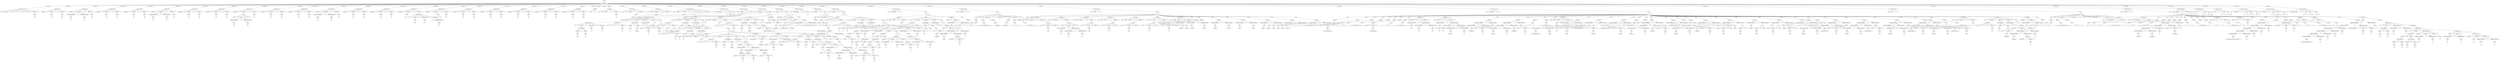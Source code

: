digraph ast{
nINICIO[label="INICIO"];
nINSTRUCCIONES[label="INSTRUCCIONES"];
nINICIO->nINSTRUCCIONES;
n673[label="Instruccion"];
nINSTRUCCIONES->n673;
n674[label="Declaración Vector"];
n675[label="LET"];
n676[label="vectorEntero"];
n677[label=":"];
n678[label="int"];
n679[label="["];
n680[label="]"];
n681[label="="];
n682[label="new"];
n683[label="vector"];
n684[label="("];
n685[label="Expresion"];
n686[label=")"];
n673 -> n674;
n674 -> n675;
n674 -> n676;
n674 -> n677;
n674 -> n678;
n674 -> n679;
n674 -> n680;
n674 -> n681;
n674 -> n682;
n674 -> n683;
n674 -> n684;
n674 -> n685;
n687[label="Basico"];
n688[label="20"];
n687 -> n688;
n685 -> n687;
n674 -> n686;
n689[label="Instruccion"];
nINSTRUCCIONES->n689;
n690[label="ModificarVector"];
n691[label="vectorEntero"];
n692[label="["];
n693[label="Expresion"];
n694[label="]"];
n695[label="="];
n696[label="Expresion"];
n689 -> n690;
n690 -> n691;
n690 -> n692;
n690 -> n693;
n697[label="Basico"];
n698[label="0"];
n697 -> n698;
n693 -> n697;
n690 -> n694;
n690 -> n695;
n690 -> n696;
n699[label="Basico"];
n700[label="100"];
n699 -> n700;
n696 -> n699;
n701[label=";"];
n690 -> n701;
n702[label="Instruccion"];
nINSTRUCCIONES->n702;
n703[label="ModificarVector"];
n704[label="vectorEntero"];
n705[label="["];
n706[label="Expresion"];
n707[label="]"];
n708[label="="];
n709[label="Expresion"];
n702 -> n703;
n703 -> n704;
n703 -> n705;
n703 -> n706;
n710[label="EXPRESION ARITMETICA"];
n711[label="+"];
n712[label="EXPRESION ARITMETICA"];
n706 -> n710;
n706 -> n711;
n706 -> n712;
n713[label="Basico"];
n714[label="1"];
n713 -> n714;
n710 -> n713;
n715[label="Basico"];
n716[label="0"];
n715 -> n716;
n712 -> n715;
n703 -> n707;
n703 -> n708;
n703 -> n709;
n717[label="Basico"];
n718[label="50"];
n717 -> n718;
n709 -> n717;
n719[label=";"];
n703 -> n719;
n720[label="Instruccion"];
nINSTRUCCIONES->n720;
n721[label="ModificarVector"];
n722[label="vectorEntero"];
n723[label="["];
n724[label="Expresion"];
n725[label="]"];
n726[label="="];
n727[label="Expresion"];
n720 -> n721;
n721 -> n722;
n721 -> n723;
n721 -> n724;
n728[label="Basico"];
n729[label="2"];
n728 -> n729;
n724 -> n728;
n721 -> n725;
n721 -> n726;
n721 -> n727;
n730[label="Basico"];
n731[label="1"];
n730 -> n731;
n727 -> n730;
n732[label=";"];
n721 -> n732;
n733[label="Instruccion"];
nINSTRUCCIONES->n733;
n734[label="ModificarVector"];
n735[label="vectorEntero"];
n736[label="["];
n737[label="Expresion"];
n738[label="]"];
n739[label="="];
n740[label="Expresion"];
n733 -> n734;
n734 -> n735;
n734 -> n736;
n734 -> n737;
n741[label="Basico"];
n742[label="3"];
n741 -> n742;
n737 -> n741;
n734 -> n738;
n734 -> n739;
n734 -> n740;
n743[label="Basico"];
n744[label="150"];
n743 -> n744;
n740 -> n743;
n745[label=";"];
n734 -> n745;
n746[label="Instruccion"];
nINSTRUCCIONES->n746;
n747[label="ModificarVector"];
n748[label="vectorEntero"];
n749[label="["];
n750[label="Expresion"];
n751[label="]"];
n752[label="="];
n753[label="Expresion"];
n746 -> n747;
n747 -> n748;
n747 -> n749;
n747 -> n750;
n754[label="EXPRESION ARITMETICA"];
n755[label="-"];
n756[label="EXPRESION ARITMETICA"];
n750 -> n754;
n750 -> n755;
n750 -> n756;
n757[label="Basico"];
n758[label="10"];
n757 -> n758;
n754 -> n757;
n759[label="Basico"];
n760[label="6"];
n759 -> n760;
n756 -> n759;
n747 -> n751;
n747 -> n752;
n747 -> n753;
n761[label="Basico"];
n762[label="70"];
n761 -> n762;
n753 -> n761;
n763[label=";"];
n747 -> n763;
n764[label="Instruccion"];
nINSTRUCCIONES->n764;
n765[label="ModificarVector"];
n766[label="vectorEntero"];
n767[label="["];
n768[label="Expresion"];
n769[label="]"];
n770[label="="];
n771[label="Expresion"];
n764 -> n765;
n765 -> n766;
n765 -> n767;
n765 -> n768;
n772[label="Basico"];
n773[label="5"];
n772 -> n773;
n768 -> n772;
n765 -> n769;
n765 -> n770;
n765 -> n771;
n774[label="Basico"];
n775[label="25"];
n774 -> n775;
n771 -> n774;
n776[label=";"];
n765 -> n776;
n777[label="Instruccion"];
nINSTRUCCIONES->n777;
n778[label="ModificarVector"];
n779[label="vectorEntero"];
n780[label="["];
n781[label="Expresion"];
n782[label="]"];
n783[label="="];
n784[label="Expresion"];
n777 -> n778;
n778 -> n779;
n778 -> n780;
n778 -> n781;
n785[label="Basico"];
n786[label="6"];
n785 -> n786;
n781 -> n785;
n778 -> n782;
n778 -> n783;
n778 -> n784;
n787[label="Basico"];
n788[label="33"];
n787 -> n788;
n784 -> n787;
n789[label=";"];
n778 -> n789;
n790[label="Instruccion"];
nINSTRUCCIONES->n790;
n791[label="ModificarVector"];
n792[label="vectorEntero"];
n793[label="["];
n794[label="Expresion"];
n795[label="]"];
n796[label="="];
n797[label="Expresion"];
n790 -> n791;
n791 -> n792;
n791 -> n793;
n791 -> n794;
n798[label="Casteo"];
n799[label="CAST"];
n800[label="("];
n801[label="Expresion"];
n802[label="AS"];
n803[label="int"];
n804[label=")"];
n794 -> n798;
n798 -> n799;
n798 -> n800;
n798 -> n801;
n805[label="EXPRESION ARITMETICA"];
n806[label="/"];
n807[label="EXPRESION ARITMETICA"];
n801 -> n805;
n801 -> n806;
n801 -> n807;
n808[label="Basico"];
n809[label="70"];
n808 -> n809;
n805 -> n808;
n810[label="Basico"];
n811[label="10"];
n810 -> n811;
n807 -> n810;
n798 -> n802;
n798 -> n803;
n798 -> n804;
n791 -> n795;
n791 -> n796;
n791 -> n797;
n812[label="Basico"];
n813[label="0"];
n812 -> n813;
n797 -> n812;
n814[label=";"];
n791 -> n814;
n815[label="Instruccion"];
nINSTRUCCIONES->n815;
n816[label="ModificarVector"];
n817[label="vectorEntero"];
n818[label="["];
n819[label="Expresion"];
n820[label="]"];
n821[label="="];
n822[label="Expresion"];
n815 -> n816;
n816 -> n817;
n816 -> n818;
n816 -> n819;
n823[label="Basico"];
n824[label="8"];
n823 -> n824;
n819 -> n823;
n816 -> n820;
n816 -> n821;
n816 -> n822;
n825[label="Basico"];
n826[label="81"];
n825 -> n826;
n822 -> n825;
n827[label=";"];
n816 -> n827;
n828[label="Instruccion"];
nINSTRUCCIONES->n828;
n829[label="ModificarVector"];
n830[label="vectorEntero"];
n831[label="["];
n832[label="Expresion"];
n833[label="]"];
n834[label="="];
n835[label="Expresion"];
n828 -> n829;
n829 -> n830;
n829 -> n831;
n829 -> n832;
n836[label="Basico"];
n837[label="9"];
n836 -> n837;
n832 -> n836;
n829 -> n833;
n829 -> n834;
n829 -> n835;
n838[label="Basico"];
n839[label="11"];
n838 -> n839;
n835 -> n838;
n840[label=";"];
n829 -> n840;
n841[label="Instruccion"];
nINSTRUCCIONES->n841;
n842[label="ModificarVector"];
n843[label="vectorEntero"];
n844[label="["];
n845[label="Expresion"];
n846[label="]"];
n847[label="="];
n848[label="Expresion"];
n841 -> n842;
n842 -> n843;
n842 -> n844;
n842 -> n845;
n849[label="EXPRESION ARITMETICA"];
n850[label="-"];
n851[label="EXPRESION ARITMETICA"];
n845 -> n849;
n845 -> n850;
n845 -> n851;
n852[label="Basico"];
n853[label="100"];
n852 -> n853;
n849 -> n852;
n854[label="Basico"];
n855[label="90"];
n854 -> n855;
n851 -> n854;
n842 -> n846;
n842 -> n847;
n842 -> n848;
n856[label="Basico"];
n857[label="5"];
n856 -> n857;
n848 -> n856;
n858[label=";"];
n842 -> n858;
n859[label="Instruccion"];
nINSTRUCCIONES->n859;
n860[label="ModificarVector"];
n861[label="vectorEntero"];
n862[label="["];
n863[label="Expresion"];
n864[label="]"];
n865[label="="];
n866[label="Expresion"];
n859 -> n860;
n860 -> n861;
n860 -> n862;
n860 -> n863;
n867[label="Basico"];
n868[label="11"];
n867 -> n868;
n863 -> n867;
n860 -> n864;
n860 -> n865;
n860 -> n866;
n869[label="Basico"];
n870[label="9"];
n869 -> n870;
n866 -> n869;
n871[label=";"];
n860 -> n871;
n872[label="Instruccion"];
nINSTRUCCIONES->n872;
n873[label="ModificarVector"];
n874[label="vectorEntero"];
n875[label="["];
n876[label="Expresion"];
n877[label="]"];
n878[label="="];
n879[label="Expresion"];
n872 -> n873;
n873 -> n874;
n873 -> n875;
n873 -> n876;
n880[label="Basico"];
n881[label="12"];
n880 -> n881;
n876 -> n880;
n873 -> n877;
n873 -> n878;
n873 -> n879;
n882[label="Basico"];
n883[label="7"];
n882 -> n883;
n879 -> n882;
n884[label=";"];
n873 -> n884;
n885[label="Instruccion"];
nINSTRUCCIONES->n885;
n886[label="ModificarVector"];
n887[label="vectorEntero"];
n888[label="["];
n889[label="Expresion"];
n890[label="]"];
n891[label="="];
n892[label="Expresion"];
n885 -> n886;
n886 -> n887;
n886 -> n888;
n886 -> n889;
n893[label="Basico"];
n894[label="13"];
n893 -> n894;
n889 -> n893;
n886 -> n890;
n886 -> n891;
n886 -> n892;
n895[label="Operador Ternario"];
n896[label="if"];
n897[label="("];
n898[label="Condicion"];
n899[label=")"];
n900[label="Expresion Verdadera"];
n901[label=":"];
n902[label="Expresion Falsa"];
n892 -> n895;
n895 -> n896;
n895 -> n897;
n895 -> n898;
n903[label="Basico"];
n904[label="true"];
n903 -> n904;
n898 -> n903;
n895 -> n899;
n895 -> n900;
n905[label="Basico"];
n906[label="77"];
n905 -> n906;
n900 -> n905;
n895 -> n901;
n895 -> n902;
n907[label="-"];
n908[label="EXPRESION ARITMETICA"];
n902 -> n907;
n902 -> n908;
n909[label="Basico"];
n910[label="0"];
n909 -> n910;
n908 -> n909;
n911[label=";"];
n886 -> n911;
n912[label="Instruccion"];
nINSTRUCCIONES->n912;
n913[label="ModificarVector"];
n914[label="vectorEntero"];
n915[label="["];
n916[label="Expresion"];
n917[label="]"];
n918[label="="];
n919[label="Expresion"];
n912 -> n913;
n913 -> n914;
n913 -> n915;
n913 -> n916;
n920[label="Basico"];
n921[label="14"];
n920 -> n921;
n916 -> n920;
n913 -> n917;
n913 -> n918;
n913 -> n919;
n922[label="Basico"];
n923[label="57"];
n922 -> n923;
n919 -> n922;
n924[label=";"];
n913 -> n924;
n925[label="Instruccion"];
nINSTRUCCIONES->n925;
n926[label="ModificarVector"];
n927[label="vectorEntero"];
n928[label="["];
n929[label="Expresion"];
n930[label="]"];
n931[label="="];
n932[label="Expresion"];
n925 -> n926;
n926 -> n927;
n926 -> n928;
n926 -> n929;
n933[label="Basico"];
n934[label="15"];
n933 -> n934;
n929 -> n933;
n926 -> n930;
n926 -> n931;
n926 -> n932;
n935[label="Basico"];
n936[label="44"];
n935 -> n936;
n932 -> n935;
n937[label=";"];
n926 -> n937;
n938[label="Instruccion"];
nINSTRUCCIONES->n938;
n939[label="ModificarVector"];
n940[label="vectorEntero"];
n941[label="["];
n942[label="Expresion"];
n943[label="]"];
n944[label="="];
n945[label="Expresion"];
n938 -> n939;
n939 -> n940;
n939 -> n941;
n939 -> n942;
n946[label="Basico"];
n947[label="16"];
n946 -> n947;
n942 -> n946;
n939 -> n943;
n939 -> n944;
n939 -> n945;
n948[label="Basico"];
n949[label="23"];
n948 -> n949;
n945 -> n948;
n950[label=";"];
n939 -> n950;
n951[label="Instruccion"];
nINSTRUCCIONES->n951;
n952[label="ModificarVector"];
n953[label="vectorEntero"];
n954[label="["];
n955[label="Expresion"];
n956[label="]"];
n957[label="="];
n958[label="Expresion"];
n951 -> n952;
n952 -> n953;
n952 -> n954;
n952 -> n955;
n959[label="Basico"];
n960[label="17"];
n959 -> n960;
n955 -> n959;
n952 -> n956;
n952 -> n957;
n952 -> n958;
n961[label="Basico"];
n962[label="10"];
n961 -> n962;
n958 -> n961;
n963[label=";"];
n952 -> n963;
n964[label="Instruccion"];
nINSTRUCCIONES->n964;
n965[label="ModificarVector"];
n966[label="vectorEntero"];
n967[label="["];
n968[label="Expresion"];
n969[label="]"];
n970[label="="];
n971[label="Expresion"];
n964 -> n965;
n965 -> n966;
n965 -> n967;
n965 -> n968;
n972[label="Basico"];
n973[label="18"];
n972 -> n973;
n968 -> n972;
n965 -> n969;
n965 -> n970;
n965 -> n971;
n974[label="Basico"];
n975[label="167"];
n974 -> n975;
n971 -> n974;
n976[label=";"];
n965 -> n976;
n977[label="Instruccion"];
nINSTRUCCIONES->n977;
n978[label="ModificarVector"];
n979[label="vectorEntero"];
n980[label="["];
n981[label="Expresion"];
n982[label="]"];
n983[label="="];
n984[label="Expresion"];
n977 -> n978;
n978 -> n979;
n978 -> n980;
n978 -> n981;
n985[label="Basico"];
n986[label="19"];
n985 -> n986;
n981 -> n985;
n978 -> n982;
n978 -> n983;
n978 -> n984;
n987[label="Basico"];
n988[label="2024"];
n987 -> n988;
n984 -> n987;
n989[label=";"];
n978 -> n989;
n990[label="Instruccion"];
nINSTRUCCIONES->n990;
n991[label="Instruccion"];
nINSTRUCCIONES->n991;
n992[label="EJECUTAR"];
n993[label="main"];
n994[label="("];
n995[label=")"];
n991 -> n992;
n992 -> n993;
n992 -> n994;
n992 -> n995;
n996[label="Instruccion"];
nINSTRUCCIONES->n996;
n997[label="Instruccion"];
nINSTRUCCIONES->n997;
n998[label="Declaración"];
n999[label="LET"];
n1000[label="int"];
n997 -> n998;
n998 -> n999;
n1001[label="inputSize"];
n998 -> n1001;
n1002[label=":"];
n998 -> n1002;
n998 -> n1000;
n1003[label="="];
n1004[label="Expresion"];
n998 -> n1003;
n998 -> n1004;
n1005[label="Basico"];
n1006[label="3"];
n1005 -> n1006;
n1004 -> n1005;
n1007[label=";"];
n998 -> n1007;
n1008[label="Instruccion"];
nINSTRUCCIONES->n1008;
n1009[label="Declaración"];
n1010[label="LET"];
n1011[label="int"];
n1008 -> n1009;
n1009 -> n1010;
n1012[label="numEpochs"];
n1009 -> n1012;
n1013[label=":"];
n1009 -> n1013;
n1009 -> n1011;
n1014[label="="];
n1015[label="Expresion"];
n1009 -> n1014;
n1009 -> n1015;
n1016[label="Basico"];
n1017[label="1000"];
n1016 -> n1017;
n1015 -> n1016;
n1018[label=";"];
n1009 -> n1018;
n1019[label="Instruccion"];
nINSTRUCCIONES->n1019;
n1020[label="Declaración"];
n1021[label="LET"];
n1022[label="double"];
n1019 -> n1020;
n1020 -> n1021;
n1023[label="learningRate"];
n1020 -> n1023;
n1024[label=":"];
n1020 -> n1024;
n1020 -> n1022;
n1025[label="="];
n1026[label="Expresion"];
n1020 -> n1025;
n1020 -> n1026;
n1027[label="Basico"];
n1028[label="0.01"];
n1027 -> n1028;
n1026 -> n1027;
n1029[label=";"];
n1020 -> n1029;
n1030[label="Instruccion"];
nINSTRUCCIONES->n1030;
n1031[label="Declaración Vector"];
n1032[label="LET"];
n1033[label="waights"];
n1034[label=":"];
n1035[label="double"];
n1036[label="["];
n1037[label="]"];
n1038[label="="];
n1039[label="new"];
n1040[label="vector"];
n1041[label="("];
n1042[label="Expresion"];
n1043[label=")"];
n1030 -> n1031;
n1031 -> n1032;
n1031 -> n1033;
n1031 -> n1034;
n1031 -> n1035;
n1031 -> n1036;
n1031 -> n1037;
n1031 -> n1038;
n1031 -> n1039;
n1031 -> n1040;
n1031 -> n1041;
n1031 -> n1042;
n1044[label="Acceso"];
n1045[label="inputSize"];
n1042 -> n1044;
n1044 -> n1045;
n1031 -> n1043;
n1046[label="Instruccion"];
nINSTRUCCIONES->n1046;
n1047[label="Declaración Function"];
n1048[label="int"];
n1049[label="FuncionActivacion"];
n1050[label="("];
n1051[label=")"];
n1052[label="Block"];
n1046 -> n1047;
n1047 -> n1048;
n1047 -> n1049;
n1047 -> n1050;
n1053[label="param"];
n1047 -> n1053;
n1054[label="double"];
n1055[label="sum"];
n1053 -> n1054;
n1053 -> n1055;
n1047 -> n1051;
n1047 -> n1052;
n1056[label="{"];
n1052 -> n1056;
n1058[label="IntruccionReturn"];
n1059[label="return"];
n1056 -> n1058;
n1058 -> n1059;
n1060[label="Expresion"];
n1058 -> n1060;
n1061[label="Operador Ternario"];
n1062[label="if"];
n1063[label="("];
n1064[label="Condicion"];
n1065[label=")"];
n1066[label="Expresion Verdadera"];
n1067[label=":"];
n1068[label="Expresion Falsa"];
n1060 -> n1061;
n1061 -> n1062;
n1061 -> n1063;
n1061 -> n1064;
n1069[label="Operador Relacional"];
n1070[label="Expresion"];
n1071[label=">="];
n1072[label="Expresion"];
n1064 -> n1069;
n1069 -> n1070;
n1073[label="Acceso"];
n1074[label="sum"];
n1070 -> n1073;
n1073 -> n1074;
n1069 -> n1071;
n1069 -> n1072;
n1075[label="Basico"];
n1076[label="0"];
n1075 -> n1076;
n1072 -> n1075;
n1061 -> n1065;
n1061 -> n1066;
n1077[label="Basico"];
n1078[label="1"];
n1077 -> n1078;
n1066 -> n1077;
n1061 -> n1067;
n1061 -> n1068;
n1079[label="Basico"];
n1080[label="0"];
n1079 -> n1080;
n1068 -> n1079;
n1057[label="}"];
n1052 -> n1057;
n1081[label="Instruccion"];
nINSTRUCCIONES->n1081;
n1082[label="Declaración Function"];
n1083[label="void"];
n1084[label="llenarPesos"];
n1085[label="("];
n1086[label=")"];
n1087[label="Block"];
n1081 -> n1082;
n1082 -> n1083;
n1082 -> n1084;
n1082 -> n1085;
n1082 -> n1086;
n1082 -> n1087;
n1088[label="{"];
n1087 -> n1088;
n1090[label="I_For"];
n1091[label="for"];
n1092[label="("];
n1093[label="Instruction"];
n1094[label=";"];
n1095[label="Expression"];
n1096[label=";"];
n1097[label="Instruction"];
n1098[label=")"];
n1099[label="Block"];
n1088 -> n1090;
n1090 -> n1091;
n1090 -> n1092;
n1090 -> n1093;
n1100[label="Declaración"];
n1101[label="LET"];
n1102[label="int"];
n1093 -> n1100;
n1100 -> n1101;
n1103[label="i"];
n1100 -> n1103;
n1104[label=":"];
n1100 -> n1104;
n1100 -> n1102;
n1105[label="="];
n1106[label="Expresion"];
n1100 -> n1105;
n1100 -> n1106;
n1107[label="Basico"];
n1108[label="0"];
n1107 -> n1108;
n1106 -> n1107;
n1109[label=";"];
n1100 -> n1109;
n1090 -> n1094;
n1090 -> n1095;
n1110[label="Operador Relacional"];
n1111[label="Expresion"];
n1112[label="<"];
n1113[label="Expresion"];
n1095 -> n1110;
n1110 -> n1111;
n1114[label="Acceso"];
n1115[label="i"];
n1111 -> n1114;
n1114 -> n1115;
n1110 -> n1112;
n1110 -> n1113;
n1116[label="Acceso"];
n1117[label="inputSize"];
n1113 -> n1116;
n1116 -> n1117;
n1090 -> n1096;
n1090 -> n1097;
n1118[label="Incremento_Decremento"];
n1119[label="i"];
n1120[label="++"];
n1121[label=";"];
n1097 -> n1118;
n1118 -> n1119;
n1118 -> n1120;
n1118 -> n1121;
n1090 -> n1098;
n1090 -> n1099;
n1122[label="{"];
n1099 -> n1122;
n1124[label="ModificarVector"];
n1125[label="waights"];
n1126[label="["];
n1127[label="Expresion"];
n1128[label="]"];
n1129[label="="];
n1130[label="Expresion"];
n1122 -> n1124;
n1124 -> n1125;
n1124 -> n1126;
n1124 -> n1127;
n1131[label="Acceso"];
n1132[label="i"];
n1127 -> n1131;
n1131 -> n1132;
n1124 -> n1128;
n1124 -> n1129;
n1124 -> n1130;
n1133[label="Basico"];
n1134[label="0.0"];
n1133 -> n1134;
n1130 -> n1133;
n1135[label=";"];
n1124 -> n1135;
n1123[label="}"];
n1099 -> n1123;
n1089[label="}"];
n1087 -> n1089;
n1136[label="Instruccion"];
nINSTRUCCIONES->n1136;
n1137[label="Declaración Function"];
n1138[label="void"];
n1139[label="Entrenamiento"];
n1140[label="("];
n1141[label=")"];
n1142[label="Block"];
n1136 -> n1137;
n1137 -> n1138;
n1137 -> n1139;
n1137 -> n1140;
n1137 -> n1141;
n1137 -> n1142;
n1143[label="{"];
n1142 -> n1143;
n1145[label="llenarPesos"];
n1146[label="("];
n1143 -> n1145;
n1143 -> n1146;
n1147[label=")"];
n1143 -> n1147;
n1148[label="I_For"];
n1149[label="for"];
n1150[label="("];
n1151[label="Instruction"];
n1152[label=";"];
n1153[label="Expression"];
n1154[label=";"];
n1155[label="Instruction"];
n1156[label=")"];
n1157[label="Block"];
n1143 -> n1148;
n1148 -> n1149;
n1148 -> n1150;
n1148 -> n1151;
n1158[label="Declaración"];
n1159[label="LET"];
n1160[label="int"];
n1151 -> n1158;
n1158 -> n1159;
n1161[label="epoch"];
n1158 -> n1161;
n1162[label=":"];
n1158 -> n1162;
n1158 -> n1160;
n1163[label="="];
n1164[label="Expresion"];
n1158 -> n1163;
n1158 -> n1164;
n1165[label="Basico"];
n1166[label="0"];
n1165 -> n1166;
n1164 -> n1165;
n1167[label=";"];
n1158 -> n1167;
n1148 -> n1152;
n1148 -> n1153;
n1168[label="Operador Relacional"];
n1169[label="Expresion"];
n1170[label="<"];
n1171[label="Expresion"];
n1153 -> n1168;
n1168 -> n1169;
n1172[label="Acceso"];
n1173[label="epoch"];
n1169 -> n1172;
n1172 -> n1173;
n1168 -> n1170;
n1168 -> n1171;
n1174[label="Acceso"];
n1175[label="numEpochs"];
n1171 -> n1174;
n1174 -> n1175;
n1148 -> n1154;
n1148 -> n1155;
n1176[label="Incremento_Decremento"];
n1177[label="epoch"];
n1178[label="++"];
n1179[label=";"];
n1155 -> n1176;
n1176 -> n1177;
n1176 -> n1178;
n1176 -> n1179;
n1148 -> n1156;
n1148 -> n1157;
n1180[label="{"];
n1157 -> n1180;
n1182[label="I_For"];
n1183[label="for"];
n1184[label="("];
n1185[label="Instruction"];
n1186[label=";"];
n1187[label="Expression"];
n1188[label=";"];
n1189[label="Instruction"];
n1190[label=")"];
n1191[label="Block"];
n1180 -> n1182;
n1182 -> n1183;
n1182 -> n1184;
n1182 -> n1185;
n1192[label="Declaración"];
n1193[label="LET"];
n1194[label="int"];
n1185 -> n1192;
n1192 -> n1193;
n1195[label="i"];
n1192 -> n1195;
n1196[label=":"];
n1192 -> n1196;
n1192 -> n1194;
n1197[label="="];
n1198[label="Expresion"];
n1192 -> n1197;
n1192 -> n1198;
n1199[label="Basico"];
n1200[label="0"];
n1199 -> n1200;
n1198 -> n1199;
n1201[label=";"];
n1192 -> n1201;
n1182 -> n1186;
n1182 -> n1187;
n1202[label="Operador Relacional"];
n1203[label="Expresion"];
n1204[label="<"];
n1205[label="Expresion"];
n1187 -> n1202;
n1202 -> n1203;
n1206[label="Acceso"];
n1207[label="i"];
n1203 -> n1206;
n1206 -> n1207;
n1202 -> n1204;
n1202 -> n1205;
n1208[label="Basico"];
n1209[label="4"];
n1208 -> n1209;
n1205 -> n1208;
n1182 -> n1188;
n1182 -> n1189;
n1210[label="Incremento_Decremento"];
n1211[label="i"];
n1212[label="++"];
n1213[label=";"];
n1189 -> n1210;
n1210 -> n1211;
n1210 -> n1212;
n1210 -> n1213;
n1182 -> n1190;
n1182 -> n1191;
n1214[label="{"];
n1191 -> n1214;
n1216[label="Declaración"];
n1217[label="LET"];
n1218[label="double"];
n1214 -> n1216;
n1216 -> n1217;
n1219[label="weightedSum"];
n1216 -> n1219;
n1220[label=":"];
n1216 -> n1220;
n1216 -> n1218;
n1221[label="="];
n1222[label="Expresion"];
n1216 -> n1221;
n1216 -> n1222;
n1223[label="Basico"];
n1224[label="0.0"];
n1223 -> n1224;
n1222 -> n1223;
n1225[label=";"];
n1216 -> n1225;
n1226[label="I_For"];
n1227[label="for"];
n1228[label="("];
n1229[label="Instruction"];
n1230[label=";"];
n1231[label="Expression"];
n1232[label=";"];
n1233[label="Instruction"];
n1234[label=")"];
n1235[label="Block"];
n1214 -> n1226;
n1226 -> n1227;
n1226 -> n1228;
n1226 -> n1229;
n1236[label="Declaración"];
n1237[label="LET"];
n1238[label="int"];
n1229 -> n1236;
n1236 -> n1237;
n1239[label="j"];
n1236 -> n1239;
n1240[label=":"];
n1236 -> n1240;
n1236 -> n1238;
n1241[label="="];
n1242[label="Expresion"];
n1236 -> n1241;
n1236 -> n1242;
n1243[label="Basico"];
n1244[label="0"];
n1243 -> n1244;
n1242 -> n1243;
n1245[label=";"];
n1236 -> n1245;
n1226 -> n1230;
n1226 -> n1231;
n1246[label="Operador Relacional"];
n1247[label="Expresion"];
n1248[label="<"];
n1249[label="Expresion"];
n1231 -> n1246;
n1246 -> n1247;
n1250[label="Acceso"];
n1251[label="j"];
n1247 -> n1250;
n1250 -> n1251;
n1246 -> n1248;
n1246 -> n1249;
n1252[label="Acceso"];
n1253[label="inputSize"];
n1249 -> n1252;
n1252 -> n1253;
n1226 -> n1232;
n1226 -> n1233;
n1254[label="Incremento_Decremento"];
n1255[label="j"];
n1256[label="++"];
n1257[label=";"];
n1233 -> n1254;
n1254 -> n1255;
n1254 -> n1256;
n1254 -> n1257;
n1226 -> n1234;
n1226 -> n1235;
n1258[label="{"];
n1235 -> n1258;
n1260[label="I_Asignacion"];
n1261[label="weightedSum"];
n1262[label="="];
n1263[label="Expresion"];
n1264[label=";"];
n1258 -> n1260;
n1260 -> n1261;
n1260 -> n1262;
n1260 -> n1263;
n1265[label="EXPRESION ARITMETICA"];
n1266[label="+"];
n1267[label="EXPRESION ARITMETICA"];
n1263 -> n1265;
n1263 -> n1266;
n1263 -> n1267;
n1268[label="Acceso"];
n1269[label="weightedSum"];
n1265 -> n1268;
n1268 -> n1269;
n1270[label="EXPRESION ARITMETICA"];
n1271[label="*"];
n1272[label="EXPRESION ARITMETICA"];
n1267 -> n1270;
n1267 -> n1271;
n1267 -> n1272;
n1273[label="AccesoVector"];
n1274[label="entradas"];
n1275[label="["];
n1276[label="Expresion"];
n1277[label="]"];
n1270 -> n1273;
n1273 -> n1274;
n1273 -> n1275;
n1273 -> n1276;
n1278[label="Acceso"];
n1279[label="i"];
n1276 -> n1278;
n1278 -> n1279;
n1273 -> n1277;
n1280[label="["];
n1281[label="Expresion"];
n1282[label="]"];
n1273 -> n1280;
n1273 -> n1281;
n1283[label="Acceso"];
n1284[label="j"];
n1281 -> n1283;
n1283 -> n1284;
n1273 -> n1282;
n1285[label="AccesoVector"];
n1286[label="waights"];
n1287[label="["];
n1288[label="Expresion"];
n1289[label="]"];
n1272 -> n1285;
n1285 -> n1286;
n1285 -> n1287;
n1285 -> n1288;
n1290[label="Acceso"];
n1291[label="j"];
n1288 -> n1290;
n1290 -> n1291;
n1285 -> n1289;
n1260 -> n1264;
n1259[label="}"];
n1235 -> n1259;
n1292[label="Declaración"];
n1293[label="LET"];
n1294[label="int"];
n1214 -> n1292;
n1292 -> n1293;
n1295[label="predicted"];
n1292 -> n1295;
n1296[label=":"];
n1292 -> n1296;
n1292 -> n1294;
n1297[label="="];
n1298[label="Expresion"];
n1292 -> n1297;
n1292 -> n1298;
n1299[label="FuncionActivacion"];
n1300[label="("];
n1298 -> n1299;
n1298 -> n1300;
n1301[label="parametro"];
n1298 -> n1301;
n1302[label="Acceso"];
n1303[label="weightedSum"];
n1301 -> n1302;
n1302 -> n1303;
n1304[label=")"];
n1298 -> n1304;
n1305[label=";"];
n1292 -> n1305;
n1306[label="Declaración"];
n1307[label="LET"];
n1308[label="int"];
n1214 -> n1306;
n1306 -> n1307;
n1309[label="error"];
n1306 -> n1309;
n1310[label=":"];
n1306 -> n1310;
n1306 -> n1308;
n1311[label="="];
n1312[label="Expresion"];
n1306 -> n1311;
n1306 -> n1312;
n1313[label="EXPRESION ARITMETICA"];
n1314[label="-"];
n1315[label="EXPRESION ARITMETICA"];
n1312 -> n1313;
n1312 -> n1314;
n1312 -> n1315;
n1316[label="AccesoVector"];
n1317[label="salidas"];
n1318[label="["];
n1319[label="Expresion"];
n1320[label="]"];
n1313 -> n1316;
n1316 -> n1317;
n1316 -> n1318;
n1316 -> n1319;
n1321[label="Acceso"];
n1322[label="i"];
n1319 -> n1321;
n1321 -> n1322;
n1316 -> n1320;
n1323[label="Acceso"];
n1324[label="predicted"];
n1315 -> n1323;
n1323 -> n1324;
n1325[label=";"];
n1306 -> n1325;
n1326[label="I_For"];
n1327[label="for"];
n1328[label="("];
n1329[label="Instruction"];
n1330[label=";"];
n1331[label="Expression"];
n1332[label=";"];
n1333[label="Instruction"];
n1334[label=")"];
n1335[label="Block"];
n1214 -> n1326;
n1326 -> n1327;
n1326 -> n1328;
n1326 -> n1329;
n1336[label="Declaración"];
n1337[label="LET"];
n1338[label="int"];
n1329 -> n1336;
n1336 -> n1337;
n1339[label="j"];
n1336 -> n1339;
n1340[label=":"];
n1336 -> n1340;
n1336 -> n1338;
n1341[label="="];
n1342[label="Expresion"];
n1336 -> n1341;
n1336 -> n1342;
n1343[label="Basico"];
n1344[label="0"];
n1343 -> n1344;
n1342 -> n1343;
n1345[label=";"];
n1336 -> n1345;
n1326 -> n1330;
n1326 -> n1331;
n1346[label="Operador Relacional"];
n1347[label="Expresion"];
n1348[label="<"];
n1349[label="Expresion"];
n1331 -> n1346;
n1346 -> n1347;
n1350[label="Acceso"];
n1351[label="j"];
n1347 -> n1350;
n1350 -> n1351;
n1346 -> n1348;
n1346 -> n1349;
n1352[label="Acceso"];
n1353[label="inputSize"];
n1349 -> n1352;
n1352 -> n1353;
n1326 -> n1332;
n1326 -> n1333;
n1354[label="Incremento_Decremento"];
n1355[label="j"];
n1356[label="++"];
n1357[label=";"];
n1333 -> n1354;
n1354 -> n1355;
n1354 -> n1356;
n1354 -> n1357;
n1326 -> n1334;
n1326 -> n1335;
n1358[label="{"];
n1335 -> n1358;
n1360[label="ModificarVector"];
n1361[label="waights"];
n1362[label="["];
n1363[label="Expresion"];
n1364[label="]"];
n1365[label="="];
n1366[label="Expresion"];
n1358 -> n1360;
n1360 -> n1361;
n1360 -> n1362;
n1360 -> n1363;
n1367[label="Acceso"];
n1368[label="j"];
n1363 -> n1367;
n1367 -> n1368;
n1360 -> n1364;
n1360 -> n1365;
n1360 -> n1366;
n1369[label="EXPRESION ARITMETICA"];
n1370[label="+"];
n1371[label="EXPRESION ARITMETICA"];
n1366 -> n1369;
n1366 -> n1370;
n1366 -> n1371;
n1372[label="AccesoVector"];
n1373[label="waights"];
n1374[label="["];
n1375[label="Expresion"];
n1376[label="]"];
n1369 -> n1372;
n1372 -> n1373;
n1372 -> n1374;
n1372 -> n1375;
n1377[label="Acceso"];
n1378[label="j"];
n1375 -> n1377;
n1377 -> n1378;
n1372 -> n1376;
n1379[label="EXPRESION ARITMETICA"];
n1380[label="*"];
n1381[label="EXPRESION ARITMETICA"];
n1371 -> n1379;
n1371 -> n1380;
n1371 -> n1381;
n1382[label="EXPRESION ARITMETICA"];
n1383[label="*"];
n1384[label="EXPRESION ARITMETICA"];
n1379 -> n1382;
n1379 -> n1383;
n1379 -> n1384;
n1385[label="Acceso"];
n1386[label="learningRate"];
n1382 -> n1385;
n1385 -> n1386;
n1387[label="Acceso"];
n1388[label="error"];
n1384 -> n1387;
n1387 -> n1388;
n1389[label="AccesoVector"];
n1390[label="entradas"];
n1391[label="["];
n1392[label="Expresion"];
n1393[label="]"];
n1381 -> n1389;
n1389 -> n1390;
n1389 -> n1391;
n1389 -> n1392;
n1394[label="Acceso"];
n1395[label="i"];
n1392 -> n1394;
n1394 -> n1395;
n1389 -> n1393;
n1396[label="["];
n1397[label="Expresion"];
n1398[label="]"];
n1389 -> n1396;
n1389 -> n1397;
n1399[label="Acceso"];
n1400[label="j"];
n1397 -> n1399;
n1399 -> n1400;
n1389 -> n1398;
n1401[label=";"];
n1360 -> n1401;
n1359[label="}"];
n1335 -> n1359;
n1215[label="}"];
n1191 -> n1215;
n1181[label="}"];
n1157 -> n1181;
n1144[label="}"];
n1142 -> n1144;
n1402[label="Instruccion"];
nINSTRUCCIONES->n1402;
n1403[label="Declaración Function"];
n1404[label="int"];
n1405[label="predecir"];
n1406[label="("];
n1407[label=")"];
n1408[label="Block"];
n1402 -> n1403;
n1403 -> n1404;
n1403 -> n1405;
n1403 -> n1406;
n1403 -> n1407;
n1403 -> n1408;
n1409[label="{"];
n1408 -> n1409;
n1411[label="Declaración"];
n1412[label="LET"];
n1413[label="double"];
n1409 -> n1411;
n1411 -> n1412;
n1414[label="weightedSum"];
n1411 -> n1414;
n1415[label=":"];
n1411 -> n1415;
n1411 -> n1413;
n1416[label="="];
n1417[label="Expresion"];
n1411 -> n1416;
n1411 -> n1417;
n1418[label="Basico"];
n1419[label="0.0"];
n1418 -> n1419;
n1417 -> n1418;
n1420[label=";"];
n1411 -> n1420;
n1421[label="I_For"];
n1422[label="for"];
n1423[label="("];
n1424[label="Instruction"];
n1425[label=";"];
n1426[label="Expression"];
n1427[label=";"];
n1428[label="Instruction"];
n1429[label=")"];
n1430[label="Block"];
n1409 -> n1421;
n1421 -> n1422;
n1421 -> n1423;
n1421 -> n1424;
n1431[label="Declaración"];
n1432[label="LET"];
n1433[label="int"];
n1424 -> n1431;
n1431 -> n1432;
n1434[label="i"];
n1431 -> n1434;
n1435[label=":"];
n1431 -> n1435;
n1431 -> n1433;
n1436[label="="];
n1437[label="Expresion"];
n1431 -> n1436;
n1431 -> n1437;
n1438[label="Basico"];
n1439[label="0"];
n1438 -> n1439;
n1437 -> n1438;
n1440[label=";"];
n1431 -> n1440;
n1421 -> n1425;
n1421 -> n1426;
n1441[label="Operador Relacional"];
n1442[label="Expresion"];
n1443[label="<"];
n1444[label="Expresion"];
n1426 -> n1441;
n1441 -> n1442;
n1445[label="Acceso"];
n1446[label="i"];
n1442 -> n1445;
n1445 -> n1446;
n1441 -> n1443;
n1441 -> n1444;
n1447[label="Acceso"];
n1448[label="inputSize"];
n1444 -> n1447;
n1447 -> n1448;
n1421 -> n1427;
n1421 -> n1428;
n1449[label="Incremento_Decremento"];
n1450[label="i"];
n1451[label="++"];
n1452[label=";"];
n1428 -> n1449;
n1449 -> n1450;
n1449 -> n1451;
n1449 -> n1452;
n1421 -> n1429;
n1421 -> n1430;
n1453[label="{"];
n1430 -> n1453;
n1455[label="I_Asignacion"];
n1456[label="weightedSum"];
n1457[label="="];
n1458[label="Expresion"];
n1459[label=";"];
n1453 -> n1455;
n1455 -> n1456;
n1455 -> n1457;
n1455 -> n1458;
n1460[label="EXPRESION ARITMETICA"];
n1461[label="+"];
n1462[label="EXPRESION ARITMETICA"];
n1458 -> n1460;
n1458 -> n1461;
n1458 -> n1462;
n1463[label="Acceso"];
n1464[label="weightedSum"];
n1460 -> n1463;
n1463 -> n1464;
n1465[label="EXPRESION ARITMETICA"];
n1466[label="*"];
n1467[label="EXPRESION ARITMETICA"];
n1462 -> n1465;
n1462 -> n1466;
n1462 -> n1467;
n1468[label="AccesoVector"];
n1469[label="input"];
n1470[label="["];
n1471[label="Expresion"];
n1472[label="]"];
n1465 -> n1468;
n1468 -> n1469;
n1468 -> n1470;
n1468 -> n1471;
n1473[label="Acceso"];
n1474[label="i"];
n1471 -> n1473;
n1473 -> n1474;
n1468 -> n1472;
n1475[label="AccesoVector"];
n1476[label="waights"];
n1477[label="["];
n1478[label="Expresion"];
n1479[label="]"];
n1467 -> n1475;
n1475 -> n1476;
n1475 -> n1477;
n1475 -> n1478;
n1480[label="Acceso"];
n1481[label="i"];
n1478 -> n1480;
n1480 -> n1481;
n1475 -> n1479;
n1455 -> n1459;
n1454[label="}"];
n1430 -> n1454;
n1482[label="IntruccionReturn"];
n1483[label="return"];
n1409 -> n1482;
n1482 -> n1483;
n1484[label="Expresion"];
n1482 -> n1484;
n1485[label="FuncionActivacion"];
n1486[label="("];
n1484 -> n1485;
n1484 -> n1486;
n1487[label="parametro"];
n1484 -> n1487;
n1488[label="Acceso"];
n1489[label="weightedSum"];
n1487 -> n1488;
n1488 -> n1489;
n1490[label=")"];
n1484 -> n1490;
n1410[label="}"];
n1408 -> n1410;
n1491[label="Instruccion"];
nINSTRUCCIONES->n1491;
n1492[label="Declaración Function"];
n1493[label="void"];
n1494[label="EjecucionPerceptron"];
n1495[label="("];
n1496[label=")"];
n1497[label="Block"];
n1491 -> n1492;
n1492 -> n1493;
n1492 -> n1494;
n1492 -> n1495;
n1492 -> n1496;
n1492 -> n1497;
n1498[label="{"];
n1497 -> n1498;
n1500[label="Entrenamiento"];
n1501[label="("];
n1498 -> n1500;
n1498 -> n1501;
n1502[label=")"];
n1498 -> n1502;
n1503[label="Declaración"];
n1504[label="LET"];
n1505[label="int"];
n1498 -> n1503;
n1503 -> n1504;
n1506[label="prediccion"];
n1503 -> n1506;
n1507[label=":"];
n1503 -> n1507;
n1503 -> n1505;
n1508[label="="];
n1509[label="Expresion"];
n1503 -> n1508;
n1503 -> n1509;
n1510[label="predecir"];
n1511[label="("];
n1509 -> n1510;
n1509 -> n1511;
n1512[label=")"];
n1509 -> n1512;
n1513[label=";"];
n1503 -> n1513;
n1514[label="echo"];
n1498 -> n1514;
n1515[label="expresion"];
n1514 -> n1515;
n1516[label="EXPRESION ARITMETICA"];
n1517[label="+"];
n1518[label="EXPRESION ARITMETICA"];
n1515 -> n1516;
n1515 -> n1517;
n1515 -> n1518;
n1519[label="Basico"];
n1520[label="Prediccion para [1, 0, 0]: "];
n1519 -> n1520;
n1516 -> n1519;
n1521[label="Acceso"];
n1522[label="prediccion"];
n1518 -> n1521;
n1521 -> n1522;
n1499[label="}"];
n1497 -> n1499;
n1523[label="Instruccion"];
nINSTRUCCIONES->n1523;
n1524[label="Declaración Function"];
n1525[label="void"];
n1526[label="vectorDoble"];
n1527[label="("];
n1528[label=")"];
n1529[label="Block"];
n1523 -> n1524;
n1524 -> n1525;
n1524 -> n1526;
n1524 -> n1527;
n1524 -> n1528;
n1524 -> n1529;
n1530[label="{"];
n1529 -> n1530;
n1532[label="echo"];
n1530 -> n1532;
n1533[label="expresion"];
n1532 -> n1533;
n1534[label="Basico"];
n1535[label="--------------------------------------------------------"];
n1534 -> n1535;
n1533 -> n1534;
n1536[label="echo"];
n1530 -> n1536;
n1537[label="expresion"];
n1536 -> n1537;
n1538[label="Basico"];
n1539[label="----------------- VECTOR 2 DIMENSION -------------------"];
n1538 -> n1539;
n1537 -> n1538;
n1540[label="EjecucionPerceptron"];
n1541[label="("];
n1530 -> n1540;
n1530 -> n1541;
n1542[label=")"];
n1530 -> n1542;
n1531[label="}"];
n1529 -> n1531;
n1543[label="Instruccion"];
nINSTRUCCIONES->n1543;
n1544[label="Declaración Function"];
n1545[label="void"];
n1546[label="insertionSort"];
n1547[label="("];
n1548[label=")"];
n1549[label="Block"];
n1543 -> n1544;
n1544 -> n1545;
n1544 -> n1546;
n1544 -> n1547;
n1544 -> n1548;
n1544 -> n1549;
n1550[label="{"];
n1549 -> n1550;
n1552[label="Declaración"];
n1553[label="LET"];
n1554[label="int"];
n1550 -> n1552;
n1552 -> n1553;
n1555[label="n"];
n1552 -> n1555;
n1556[label=":"];
n1552 -> n1556;
n1552 -> n1554;
n1557[label="="];
n1558[label="Expresion"];
n1552 -> n1557;
n1552 -> n1558;
n1559[label="Len"];
n1560[label="len"];
n1561[label="("];
n1562[label="Expresion"];
n1563[label=")"];
n1558 -> n1559;
n1559 -> n1560;
n1559 -> n1561;
n1559 -> n1562;
n1564[label="Acceso"];
n1565[label="vectorEntero"];
n1562 -> n1564;
n1564 -> n1565;
n1559 -> n1563;
n1566[label=";"];
n1552 -> n1566;
n1567[label="I_For"];
n1568[label="for"];
n1569[label="("];
n1570[label="Instruction"];
n1571[label=";"];
n1572[label="Expression"];
n1573[label=";"];
n1574[label="Instruction"];
n1575[label=")"];
n1576[label="Block"];
n1550 -> n1567;
n1567 -> n1568;
n1567 -> n1569;
n1567 -> n1570;
n1577[label="Declaración"];
n1578[label="LET"];
n1579[label="int"];
n1570 -> n1577;
n1577 -> n1578;
n1580[label="i"];
n1577 -> n1580;
n1581[label=":"];
n1577 -> n1581;
n1577 -> n1579;
n1582[label="="];
n1583[label="Expresion"];
n1577 -> n1582;
n1577 -> n1583;
n1584[label="Basico"];
n1585[label="1"];
n1584 -> n1585;
n1583 -> n1584;
n1586[label=";"];
n1577 -> n1586;
n1567 -> n1571;
n1567 -> n1572;
n1587[label="Operador Relacional"];
n1588[label="Expresion"];
n1589[label="<"];
n1590[label="Expresion"];
n1572 -> n1587;
n1587 -> n1588;
n1591[label="Acceso"];
n1592[label="i"];
n1588 -> n1591;
n1591 -> n1592;
n1587 -> n1589;
n1587 -> n1590;
n1593[label="Acceso"];
n1594[label="n"];
n1590 -> n1593;
n1593 -> n1594;
n1567 -> n1573;
n1567 -> n1574;
n1595[label="Incremento_Decremento"];
n1596[label="i"];
n1597[label="++"];
n1598[label=";"];
n1574 -> n1595;
n1595 -> n1596;
n1595 -> n1597;
n1595 -> n1598;
n1567 -> n1575;
n1567 -> n1576;
n1599[label="{"];
n1576 -> n1599;
n1601[label="Declaración"];
n1602[label="LET"];
n1603[label="int"];
n1599 -> n1601;
n1601 -> n1602;
n1604[label="key"];
n1601 -> n1604;
n1605[label=":"];
n1601 -> n1605;
n1601 -> n1603;
n1606[label="="];
n1607[label="Expresion"];
n1601 -> n1606;
n1601 -> n1607;
n1608[label="AccesoVector"];
n1609[label="vectorEntero"];
n1610[label="["];
n1611[label="Expresion"];
n1612[label="]"];
n1607 -> n1608;
n1608 -> n1609;
n1608 -> n1610;
n1608 -> n1611;
n1613[label="Acceso"];
n1614[label="i"];
n1611 -> n1613;
n1613 -> n1614;
n1608 -> n1612;
n1615[label=";"];
n1601 -> n1615;
n1616[label="Declaración"];
n1617[label="LET"];
n1618[label="int"];
n1599 -> n1616;
n1616 -> n1617;
n1619[label="j"];
n1616 -> n1619;
n1620[label=":"];
n1616 -> n1620;
n1616 -> n1618;
n1621[label="="];
n1622[label="Expresion"];
n1616 -> n1621;
n1616 -> n1622;
n1623[label="EXPRESION ARITMETICA"];
n1624[label="-"];
n1625[label="EXPRESION ARITMETICA"];
n1622 -> n1623;
n1622 -> n1624;
n1622 -> n1625;
n1626[label="Acceso"];
n1627[label="i"];
n1623 -> n1626;
n1626 -> n1627;
n1628[label="Basico"];
n1629[label="1"];
n1628 -> n1629;
n1625 -> n1628;
n1630[label=";"];
n1616 -> n1630;
n1631[label="I_While"];
n1632[label="While"];
n1633[label="("];
n1634[label="Expression"];
n1635[label=")"];
n1636[label="Block"];
n1599 -> n1631;
n1631 -> n1632;
n1632 -> n1633;
n1632 -> n1634;
n1637[label="Operador Logico"];
n1638[label="Expresion"];
n1639[label="&&"];
n1640[label="Expresion"];
n1634 -> n1637;
n1637 -> n1638;
n1641[label="Operador Relacional"];
n1642[label="Expresion"];
n1643[label=">="];
n1644[label="Expresion"];
n1638 -> n1641;
n1641 -> n1642;
n1645[label="Acceso"];
n1646[label="j"];
n1642 -> n1645;
n1645 -> n1646;
n1641 -> n1643;
n1641 -> n1644;
n1647[label="Basico"];
n1648[label="0"];
n1647 -> n1648;
n1644 -> n1647;
n1637 -> n1639;
n1637 -> n1640;
n1649[label="Operador Relacional"];
n1650[label="Expresion"];
n1651[label=">"];
n1652[label="Expresion"];
n1640 -> n1649;
n1649 -> n1650;
n1653[label="AccesoVector"];
n1654[label="vectorEntero"];
n1655[label="["];
n1656[label="Expresion"];
n1657[label="]"];
n1650 -> n1653;
n1653 -> n1654;
n1653 -> n1655;
n1653 -> n1656;
n1658[label="Acceso"];
n1659[label="j"];
n1656 -> n1658;
n1658 -> n1659;
n1653 -> n1657;
n1649 -> n1651;
n1649 -> n1652;
n1660[label="Acceso"];
n1661[label="key"];
n1652 -> n1660;
n1660 -> n1661;
n1632 -> n1635;
n1632 -> n1636;
n1662[label="{"];
n1636 -> n1662;
n1664[label="ModificarVector"];
n1665[label="vectorEntero"];
n1666[label="["];
n1667[label="Expresion"];
n1668[label="]"];
n1669[label="="];
n1670[label="Expresion"];
n1662 -> n1664;
n1664 -> n1665;
n1664 -> n1666;
n1664 -> n1667;
n1671[label="EXPRESION ARITMETICA"];
n1672[label="+"];
n1673[label="EXPRESION ARITMETICA"];
n1667 -> n1671;
n1667 -> n1672;
n1667 -> n1673;
n1674[label="Acceso"];
n1675[label="j"];
n1671 -> n1674;
n1674 -> n1675;
n1676[label="Basico"];
n1677[label="1"];
n1676 -> n1677;
n1673 -> n1676;
n1664 -> n1668;
n1664 -> n1669;
n1664 -> n1670;
n1678[label="AccesoVector"];
n1679[label="vectorEntero"];
n1680[label="["];
n1681[label="Expresion"];
n1682[label="]"];
n1670 -> n1678;
n1678 -> n1679;
n1678 -> n1680;
n1678 -> n1681;
n1683[label="Acceso"];
n1684[label="j"];
n1681 -> n1683;
n1683 -> n1684;
n1678 -> n1682;
n1685[label=";"];
n1664 -> n1685;
n1686[label="I_Asignacion"];
n1687[label="j"];
n1688[label="="];
n1689[label="Expresion"];
n1690[label=";"];
n1662 -> n1686;
n1686 -> n1687;
n1686 -> n1688;
n1686 -> n1689;
n1691[label="EXPRESION ARITMETICA"];
n1692[label="-"];
n1693[label="EXPRESION ARITMETICA"];
n1689 -> n1691;
n1689 -> n1692;
n1689 -> n1693;
n1694[label="Acceso"];
n1695[label="j"];
n1691 -> n1694;
n1694 -> n1695;
n1696[label="Basico"];
n1697[label="1"];
n1696 -> n1697;
n1693 -> n1696;
n1686 -> n1690;
n1663[label="}"];
n1636 -> n1663;
n1698[label="ModificarVector"];
n1699[label="vectorEntero"];
n1700[label="["];
n1701[label="Expresion"];
n1702[label="]"];
n1703[label="="];
n1704[label="Expresion"];
n1599 -> n1698;
n1698 -> n1699;
n1698 -> n1700;
n1698 -> n1701;
n1705[label="EXPRESION ARITMETICA"];
n1706[label="+"];
n1707[label="EXPRESION ARITMETICA"];
n1701 -> n1705;
n1701 -> n1706;
n1701 -> n1707;
n1708[label="Acceso"];
n1709[label="j"];
n1705 -> n1708;
n1708 -> n1709;
n1710[label="Basico"];
n1711[label="1"];
n1710 -> n1711;
n1707 -> n1710;
n1698 -> n1702;
n1698 -> n1703;
n1698 -> n1704;
n1712[label="Acceso"];
n1713[label="key"];
n1704 -> n1712;
n1712 -> n1713;
n1714[label=";"];
n1698 -> n1714;
n1600[label="}"];
n1576 -> n1600;
n1551[label="}"];
n1549 -> n1551;
n1715[label="Instruccion"];
nINSTRUCCIONES->n1715;
n1716[label="Declaración Function"];
n1717[label="void"];
n1718[label="imprimirVector"];
n1719[label="("];
n1720[label=")"];
n1721[label="Block"];
n1715 -> n1716;
n1716 -> n1717;
n1716 -> n1718;
n1716 -> n1719;
n1716 -> n1720;
n1716 -> n1721;
n1722[label="{"];
n1721 -> n1722;
n1724[label="Declaración"];
n1725[label="LET"];
n1726[label="string"];
n1722 -> n1724;
n1724 -> n1725;
n1727[label="cadena"];
n1724 -> n1727;
n1728[label=":"];
n1724 -> n1728;
n1724 -> n1726;
n1729[label="="];
n1730[label="Expresion"];
n1724 -> n1729;
n1724 -> n1730;
n1731[label="Basico"];
n1732[label="["];
n1731 -> n1732;
n1730 -> n1731;
n1733[label=";"];
n1724 -> n1733;
n1734[label="I_For"];
n1735[label="for"];
n1736[label="("];
n1737[label="Instruction"];
n1738[label=";"];
n1739[label="Expression"];
n1740[label=";"];
n1741[label="Instruction"];
n1742[label=")"];
n1743[label="Block"];
n1722 -> n1734;
n1734 -> n1735;
n1734 -> n1736;
n1734 -> n1737;
n1744[label="Declaración"];
n1745[label="LET"];
n1746[label="int"];
n1737 -> n1744;
n1744 -> n1745;
n1747[label="i"];
n1744 -> n1747;
n1748[label=":"];
n1744 -> n1748;
n1744 -> n1746;
n1749[label="="];
n1750[label="Expresion"];
n1744 -> n1749;
n1744 -> n1750;
n1751[label="Basico"];
n1752[label="0"];
n1751 -> n1752;
n1750 -> n1751;
n1753[label=";"];
n1744 -> n1753;
n1734 -> n1738;
n1734 -> n1739;
n1754[label="Operador Relacional"];
n1755[label="Expresion"];
n1756[label="<"];
n1757[label="Expresion"];
n1739 -> n1754;
n1754 -> n1755;
n1758[label="Acceso"];
n1759[label="i"];
n1755 -> n1758;
n1758 -> n1759;
n1754 -> n1756;
n1754 -> n1757;
n1760[label="Len"];
n1761[label="len"];
n1762[label="("];
n1763[label="Expresion"];
n1764[label=")"];
n1757 -> n1760;
n1760 -> n1761;
n1760 -> n1762;
n1760 -> n1763;
n1765[label="Acceso"];
n1766[label="vectorEntero"];
n1763 -> n1765;
n1765 -> n1766;
n1760 -> n1764;
n1734 -> n1740;
n1734 -> n1741;
n1767[label="Incremento_Decremento"];
n1768[label="i"];
n1769[label="++"];
n1770[label=";"];
n1741 -> n1767;
n1767 -> n1768;
n1767 -> n1769;
n1767 -> n1770;
n1734 -> n1742;
n1734 -> n1743;
n1771[label="{"];
n1743 -> n1771;
n1773[label="I_Asignacion"];
n1774[label="cadena"];
n1775[label="="];
n1776[label="Expresion"];
n1777[label=";"];
n1771 -> n1773;
n1773 -> n1774;
n1773 -> n1775;
n1773 -> n1776;
n1778[label="EXPRESION ARITMETICA"];
n1779[label="+"];
n1780[label="EXPRESION ARITMETICA"];
n1776 -> n1778;
n1776 -> n1779;
n1776 -> n1780;
n1781[label="EXPRESION ARITMETICA"];
n1782[label="+"];
n1783[label="EXPRESION ARITMETICA"];
n1778 -> n1781;
n1778 -> n1782;
n1778 -> n1783;
n1784[label="Acceso"];
n1785[label="cadena"];
n1781 -> n1784;
n1784 -> n1785;
n1786[label="AccesoVector"];
n1787[label="vectorEntero"];
n1788[label="["];
n1789[label="Expresion"];
n1790[label="]"];
n1783 -> n1786;
n1786 -> n1787;
n1786 -> n1788;
n1786 -> n1789;
n1791[label="Acceso"];
n1792[label="i"];
n1789 -> n1791;
n1791 -> n1792;
n1786 -> n1790;
n1793[label="Basico"];
n1794[label=" "];
n1793 -> n1794;
n1780 -> n1793;
n1773 -> n1777;
n1772[label="}"];
n1743 -> n1772;
n1795[label="I_Asignacion"];
n1796[label="cadena"];
n1797[label="="];
n1798[label="Expresion"];
n1799[label=";"];
n1722 -> n1795;
n1795 -> n1796;
n1795 -> n1797;
n1795 -> n1798;
n1800[label="EXPRESION ARITMETICA"];
n1801[label="+"];
n1802[label="EXPRESION ARITMETICA"];
n1798 -> n1800;
n1798 -> n1801;
n1798 -> n1802;
n1803[label="Acceso"];
n1804[label="cadena"];
n1800 -> n1803;
n1803 -> n1804;
n1805[label="Basico"];
n1806[label="]
"];
n1805 -> n1806;
n1802 -> n1805;
n1795 -> n1799;
n1807[label="echo"];
n1722 -> n1807;
n1808[label="expresion"];
n1807 -> n1808;
n1809[label="Acceso"];
n1810[label="cadena"];
n1808 -> n1809;
n1809 -> n1810;
n1723[label="}"];
n1721 -> n1723;
n1811[label="Instruccion"];
nINSTRUCCIONES->n1811;
n1812[label="Declaración Function"];
n1813[label="void"];
n1814[label="vectorSimple"];
n1815[label="("];
n1816[label=")"];
n1817[label="Block"];
n1811 -> n1812;
n1812 -> n1813;
n1812 -> n1814;
n1812 -> n1815;
n1812 -> n1816;
n1812 -> n1817;
n1818[label="{"];
n1817 -> n1818;
n1820[label="echo"];
n1818 -> n1820;
n1821[label="expresion"];
n1820 -> n1821;
n1822[label="Basico"];
n1823[label="--------------------------------------------------------"];
n1822 -> n1823;
n1821 -> n1822;
n1824[label="echo"];
n1818 -> n1824;
n1825[label="expresion"];
n1824 -> n1825;
n1826[label="Basico"];
n1827[label="----------------- VECTOR 1 DIMENSION -------------------"];
n1826 -> n1827;
n1825 -> n1826;
n1828[label="echo"];
n1818 -> n1828;
n1829[label="expresion"];
n1828 -> n1829;
n1830[label="Basico"];
n1831[label="Vector original: "];
n1830 -> n1831;
n1829 -> n1830;
n1832[label="imprimirVector"];
n1833[label="("];
n1818 -> n1832;
n1818 -> n1833;
n1834[label=")"];
n1818 -> n1834;
n1835[label="insertionSort"];
n1836[label="("];
n1818 -> n1835;
n1818 -> n1836;
n1837[label=")"];
n1818 -> n1837;
n1838[label="echo"];
n1818 -> n1838;
n1839[label="expresion"];
n1838 -> n1839;
n1840[label="Basico"];
n1841[label="Vector ordenado: "];
n1840 -> n1841;
n1839 -> n1840;
n1842[label="imprimirVector"];
n1843[label="("];
n1818 -> n1842;
n1818 -> n1843;
n1844[label=")"];
n1818 -> n1844;
n1819[label="}"];
n1817 -> n1819;
n1845[label="Instruccion"];
nINSTRUCCIONES->n1845;
n1846[label="Declaración Function"];
n1847[label="void"];
n1848[label="Casteos"];
n1849[label="("];
n1850[label=")"];
n1851[label="Block"];
n1845 -> n1846;
n1846 -> n1847;
n1846 -> n1848;
n1846 -> n1849;
n1846 -> n1850;
n1846 -> n1851;
n1852[label="{"];
n1851 -> n1852;
n1854[label="echo"];
n1852 -> n1854;
n1855[label="expresion"];
n1854 -> n1855;
n1856[label="Basico"];
n1857[label="--------------------------------------------------------"];
n1856 -> n1857;
n1855 -> n1856;
n1858[label="echo"];
n1852 -> n1858;
n1859[label="expresion"];
n1858 -> n1859;
n1860[label="Basico"];
n1861[label="----------------------- CASTEOS ------------------------"];
n1860 -> n1861;
n1859 -> n1860;
n1862[label="Declaración"];
n1863[label="LET"];
n1864[label="double"];
n1852 -> n1862;
n1862 -> n1863;
n1865[label="ent_to_dob"];
n1862 -> n1865;
n1866[label=":"];
n1862 -> n1866;
n1862 -> n1864;
n1867[label="="];
n1868[label="Expresion"];
n1862 -> n1867;
n1862 -> n1868;
n1869[label="Casteo"];
n1870[label="CAST"];
n1871[label="("];
n1872[label="Expresion"];
n1873[label="AS"];
n1874[label="double"];
n1875[label=")"];
n1868 -> n1869;
n1869 -> n1870;
n1869 -> n1871;
n1869 -> n1872;
n1876[label="Basico"];
n1877[label="2024"];
n1876 -> n1877;
n1872 -> n1876;
n1869 -> n1873;
n1869 -> n1874;
n1869 -> n1875;
n1878[label=";"];
n1862 -> n1878;
n1879[label="Declaración"];
n1880[label="LET"];
n1881[label="int"];
n1852 -> n1879;
n1879 -> n1880;
n1882[label="dob_to_ent"];
n1879 -> n1882;
n1883[label=":"];
n1879 -> n1883;
n1879 -> n1881;
n1884[label="="];
n1885[label="Expresion"];
n1879 -> n1884;
n1879 -> n1885;
n1886[label="Casteo"];
n1887[label="CAST"];
n1888[label="("];
n1889[label="Expresion"];
n1890[label="AS"];
n1891[label="int"];
n1892[label=")"];
n1885 -> n1886;
n1886 -> n1887;
n1886 -> n1888;
n1886 -> n1889;
n1893[label="EXPRESION ARITMETICA"];
n1894[label="+"];
n1895[label="EXPRESION ARITMETICA"];
n1889 -> n1893;
n1889 -> n1894;
n1889 -> n1895;
n1896[label="Basico"];
n1897[label="61"];
n1896 -> n1897;
n1893 -> n1896;
n1898[label="EXPRESION ARITMETICA"];
n1899[label="/"];
n1900[label="EXPRESION ARITMETICA"];
n1895 -> n1898;
n1895 -> n1899;
n1895 -> n1900;
n1901[label="Basico"];
n1902[label="1"];
n1901 -> n1902;
n1898 -> n1901;
n1903[label="Basico"];
n1904[label="3"];
n1903 -> n1904;
n1900 -> n1903;
n1886 -> n1890;
n1886 -> n1891;
n1886 -> n1892;
n1905[label=";"];
n1879 -> n1905;
n1906[label="Declaración"];
n1907[label="LET"];
n1908[label="string"];
n1852 -> n1906;
n1906 -> n1907;
n1909[label="ent_to_str"];
n1906 -> n1909;
n1910[label=":"];
n1906 -> n1910;
n1906 -> n1908;
n1911[label="="];
n1912[label="Expresion"];
n1906 -> n1911;
n1906 -> n1912;
n1913[label="Casteo"];
n1914[label="CAST"];
n1915[label="("];
n1916[label="Expresion"];
n1917[label="AS"];
n1918[label="string"];
n1919[label=")"];
n1912 -> n1913;
n1913 -> n1914;
n1913 -> n1915;
n1913 -> n1916;
n1920[label="Basico"];
n1921[label="2024"];
n1920 -> n1921;
n1916 -> n1920;
n1913 -> n1917;
n1913 -> n1918;
n1913 -> n1919;
n1922[label=";"];
n1906 -> n1922;
n1923[label="Declaración"];
n1924[label="LET"];
n1925[label="char"];
n1852 -> n1923;
n1923 -> n1924;
n1926[label="ent_to_c"];
n1923 -> n1926;
n1927[label=":"];
n1923 -> n1927;
n1923 -> n1925;
n1928[label="="];
n1929[label="Expresion"];
n1923 -> n1928;
n1923 -> n1929;
n1930[label="Casteo"];
n1931[label="CAST"];
n1932[label="("];
n1933[label="Expresion"];
n1934[label="AS"];
n1935[label="char"];
n1936[label=")"];
n1929 -> n1930;
n1930 -> n1931;
n1930 -> n1932;
n1930 -> n1933;
n1937[label="Basico"];
n1938[label="70"];
n1937 -> n1938;
n1933 -> n1937;
n1930 -> n1934;
n1930 -> n1935;
n1930 -> n1936;
n1939[label=";"];
n1923 -> n1939;
n1940[label="Declaración"];
n1941[label="LET"];
n1942[label="string"];
n1852 -> n1940;
n1940 -> n1941;
n1943[label="dob_to_str"];
n1940 -> n1943;
n1944[label=":"];
n1940 -> n1944;
n1940 -> n1942;
n1945[label="="];
n1946[label="Expresion"];
n1940 -> n1945;
n1940 -> n1946;
n1947[label="Casteo"];
n1948[label="CAST"];
n1949[label="("];
n1950[label="Expresion"];
n1951[label="AS"];
n1952[label="string"];
n1953[label=")"];
n1946 -> n1947;
n1947 -> n1948;
n1947 -> n1949;
n1947 -> n1950;
n1954[label="Basico"];
n1955[label="61.1"];
n1954 -> n1955;
n1950 -> n1954;
n1947 -> n1951;
n1947 -> n1952;
n1947 -> n1953;
n1956[label=";"];
n1940 -> n1956;
n1957[label="Declaración"];
n1958[label="LET"];
n1959[label="int"];
n1852 -> n1957;
n1957 -> n1958;
n1960[label="c_to_ent"];
n1957 -> n1960;
n1961[label=":"];
n1957 -> n1961;
n1957 -> n1959;
n1962[label="="];
n1963[label="Expresion"];
n1957 -> n1962;
n1957 -> n1963;
n1964[label="Casteo"];
n1965[label="CAST"];
n1966[label="("];
n1967[label="Expresion"];
n1968[label="AS"];
n1969[label="int"];
n1970[label=")"];
n1963 -> n1964;
n1964 -> n1965;
n1964 -> n1966;
n1964 -> n1967;
n1971[label="Basico"];
n1972[label="R"];
n1971 -> n1972;
n1967 -> n1971;
n1964 -> n1968;
n1964 -> n1969;
n1964 -> n1970;
n1973[label=";"];
n1957 -> n1973;
n1974[label="Declaración"];
n1975[label="LET"];
n1976[label="double"];
n1852 -> n1974;
n1974 -> n1975;
n1977[label="c_to_dob"];
n1974 -> n1977;
n1978[label=":"];
n1974 -> n1978;
n1974 -> n1976;
n1979[label="="];
n1980[label="Expresion"];
n1974 -> n1979;
n1974 -> n1980;
n1981[label="Casteo"];
n1982[label="CAST"];
n1983[label="("];
n1984[label="Expresion"];
n1985[label="AS"];
n1986[label="double"];
n1987[label=")"];
n1980 -> n1981;
n1981 -> n1982;
n1981 -> n1983;
n1981 -> n1984;
n1988[label="Basico"];
n1989[label="J"];
n1988 -> n1989;
n1984 -> n1988;
n1981 -> n1985;
n1981 -> n1986;
n1981 -> n1987;
n1990[label=";"];
n1974 -> n1990;
n1991[label="echo"];
n1852 -> n1991;
n1992[label="expresion"];
n1991 -> n1992;
n1993[label="EXPRESION ARITMETICA"];
n1994[label="+"];
n1995[label="EXPRESION ARITMETICA"];
n1992 -> n1993;
n1992 -> n1994;
n1992 -> n1995;
n1996[label="Basico"];
n1997[label="ent_to_dob: "];
n1996 -> n1997;
n1993 -> n1996;
n1998[label="Acceso"];
n1999[label="ent_to_dob"];
n1995 -> n1998;
n1998 -> n1999;
n2000[label="echo"];
n1852 -> n2000;
n2001[label="expresion"];
n2000 -> n2001;
n2002[label="EXPRESION ARITMETICA"];
n2003[label="+"];
n2004[label="EXPRESION ARITMETICA"];
n2001 -> n2002;
n2001 -> n2003;
n2001 -> n2004;
n2005[label="Basico"];
n2006[label="dob_to_ent: "];
n2005 -> n2006;
n2002 -> n2005;
n2007[label="Acceso"];
n2008[label="dob_to_ent"];
n2004 -> n2007;
n2007 -> n2008;
n2009[label="echo"];
n1852 -> n2009;
n2010[label="expresion"];
n2009 -> n2010;
n2011[label="EXPRESION ARITMETICA"];
n2012[label="+"];
n2013[label="EXPRESION ARITMETICA"];
n2010 -> n2011;
n2010 -> n2012;
n2010 -> n2013;
n2014[label="Basico"];
n2015[label="ent_to_str: "];
n2014 -> n2015;
n2011 -> n2014;
n2016[label="Acceso"];
n2017[label="ent_to_str"];
n2013 -> n2016;
n2016 -> n2017;
n2018[label="echo"];
n1852 -> n2018;
n2019[label="expresion"];
n2018 -> n2019;
n2020[label="EXPRESION ARITMETICA"];
n2021[label="+"];
n2022[label="EXPRESION ARITMETICA"];
n2019 -> n2020;
n2019 -> n2021;
n2019 -> n2022;
n2023[label="Basico"];
n2024[label="ent_to_c: "];
n2023 -> n2024;
n2020 -> n2023;
n2025[label="Acceso"];
n2026[label="ent_to_c"];
n2022 -> n2025;
n2025 -> n2026;
n2027[label="echo"];
n1852 -> n2027;
n2028[label="expresion"];
n2027 -> n2028;
n2029[label="EXPRESION ARITMETICA"];
n2030[label="+"];
n2031[label="EXPRESION ARITMETICA"];
n2028 -> n2029;
n2028 -> n2030;
n2028 -> n2031;
n2032[label="Basico"];
n2033[label="dob_to_str: "];
n2032 -> n2033;
n2029 -> n2032;
n2034[label="Acceso"];
n2035[label="dob_to_str"];
n2031 -> n2034;
n2034 -> n2035;
n2036[label="echo"];
n1852 -> n2036;
n2037[label="expresion"];
n2036 -> n2037;
n2038[label="EXPRESION ARITMETICA"];
n2039[label="+"];
n2040[label="EXPRESION ARITMETICA"];
n2037 -> n2038;
n2037 -> n2039;
n2037 -> n2040;
n2041[label="Basico"];
n2042[label="c_to_ent: "];
n2041 -> n2042;
n2038 -> n2041;
n2043[label="Acceso"];
n2044[label="c_to_ent"];
n2040 -> n2043;
n2043 -> n2044;
n2045[label="echo"];
n1852 -> n2045;
n2046[label="expresion"];
n2045 -> n2046;
n2047[label="EXPRESION ARITMETICA"];
n2048[label="+"];
n2049[label="EXPRESION ARITMETICA"];
n2046 -> n2047;
n2046 -> n2048;
n2046 -> n2049;
n2050[label="Basico"];
n2051[label="c_to_dob: "];
n2050 -> n2051;
n2047 -> n2050;
n2052[label="Acceso"];
n2053[label="c_to_dob"];
n2049 -> n2052;
n2052 -> n2053;
n1853[label="}"];
n1851 -> n1853;
n2054[label="Instruccion"];
nINSTRUCCIONES->n2054;
n2055[label="Declaración Function"];
n2056[label="void"];
n2057[label="NativasSimples"];
n2058[label="("];
n2059[label=")"];
n2060[label="Block"];
n2054 -> n2055;
n2055 -> n2056;
n2055 -> n2057;
n2055 -> n2058;
n2055 -> n2059;
n2055 -> n2060;
n2061[label="{"];
n2060 -> n2061;
n2063[label="echo"];
n2061 -> n2063;
n2064[label="expresion"];
n2063 -> n2064;
n2065[label="Basico"];
n2066[label="--------------------------------------------------------"];
n2065 -> n2066;
n2064 -> n2065;
n2067[label="echo"];
n2061 -> n2067;
n2068[label="expresion"];
n2067 -> n2068;
n2069[label="Basico"];
n2070[label="--------------------- NATIVA LOWER ---------------------"];
n2069 -> n2070;
n2068 -> n2069;
n2071[label="echo"];
n2061 -> n2071;
n2072[label="expresion"];
n2071 -> n2072;
n2073[label="LOWER"];
n2074[label="lower"];
n2075[label="("];
n2076[label="Expresion"];
n2077[label=")"];
n2072 -> n2073;
n2073 -> n2074;
n2073 -> n2075;
n2073 -> n2076;
n2078[label="Basico"];
n2079[label="SI SALE COMPILADORES 1"];
n2078 -> n2079;
n2076 -> n2078;
n2073 -> n2077;
n2080[label="echo"];
n2061 -> n2080;
n2081[label="expresion"];
n2080 -> n2081;
n2082[label="Basico"];
n2083[label="--------------------------------------------------------"];
n2082 -> n2083;
n2081 -> n2082;
n2084[label="echo"];
n2061 -> n2084;
n2085[label="expresion"];
n2084 -> n2085;
n2086[label="Basico"];
n2087[label="--------------------- NATIVA UPPER ---------------------"];
n2086 -> n2087;
n2085 -> n2086;
n2088[label="echo"];
n2061 -> n2088;
n2089[label="expresion"];
n2088 -> n2089;
n2090[label="UPPER"];
n2091[label="upper"];
n2092[label="("];
n2093[label="Expresion"];
n2094[label=")"];
n2089 -> n2090;
n2090 -> n2091;
n2090 -> n2092;
n2090 -> n2093;
n2095[label="Basico"];
n2096[label="si sale compiladores 1"];
n2095 -> n2096;
n2093 -> n2095;
n2090 -> n2094;
n2097[label="echo"];
n2061 -> n2097;
n2098[label="expresion"];
n2097 -> n2098;
n2099[label="Basico"];
n2100[label="--------------------------------------------------------"];
n2099 -> n2100;
n2098 -> n2099;
n2101[label="echo"];
n2061 -> n2101;
n2102[label="expresion"];
n2101 -> n2102;
n2103[label="Basico"];
n2104[label="--------------------- NATIVA ROUND ---------------------"];
n2103 -> n2104;
n2102 -> n2103;
n2105[label="Declaración"];
n2106[label="LET"];
n2107[label="double"];
n2061 -> n2105;
n2105 -> n2106;
n2108[label="a"];
n2105 -> n2108;
n2109[label=":"];
n2105 -> n2109;
n2105 -> n2107;
n2110[label="="];
n2111[label="Expresion"];
n2105 -> n2110;
n2105 -> n2111;
n2112[label="EXPRESION ARITMETICA"];
n2113[label="+"];
n2114[label="EXPRESION ARITMETICA"];
n2111 -> n2112;
n2111 -> n2113;
n2111 -> n2114;
n2115[label="Basico"];
n2116[label="60.0"];
n2115 -> n2116;
n2112 -> n2115;
n2117[label="EXPRESION ARITMETICA"];
n2118[label="/"];
n2119[label="EXPRESION ARITMETICA"];
n2114 -> n2117;
n2114 -> n2118;
n2114 -> n2119;
n2120[label="Basico"];
n2121[label="23"];
n2120 -> n2121;
n2117 -> n2120;
n2122[label="Basico"];
n2123[label="45"];
n2122 -> n2123;
n2119 -> n2122;
n2124[label=";"];
n2105 -> n2124;
n2125[label="Declaración"];
n2126[label="LET"];
n2127[label="double"];
n2061 -> n2125;
n2125 -> n2126;
n2128[label="b"];
n2125 -> n2128;
n2129[label=":"];
n2125 -> n2129;
n2125 -> n2127;
n2130[label="="];
n2131[label="Expresion"];
n2125 -> n2130;
n2125 -> n2131;
n2132[label="EXPRESION ARITMETICA"];
n2133[label="+"];
n2134[label="EXPRESION ARITMETICA"];
n2131 -> n2132;
n2131 -> n2133;
n2131 -> n2134;
n2135[label="Basico"];
n2136[label="59.4"];
n2135 -> n2136;
n2132 -> n2135;
n2137[label="EXPRESION ARITMETICA"];
n2138[label="/"];
n2139[label="EXPRESION ARITMETICA"];
n2134 -> n2137;
n2134 -> n2138;
n2134 -> n2139;
n2140[label="Basico"];
n2141[label="4"];
n2140 -> n2141;
n2137 -> n2140;
n2142[label="Basico"];
n2143[label="45"];
n2142 -> n2143;
n2139 -> n2142;
n2144[label=";"];
n2125 -> n2144;
n2145[label="echo"];
n2061 -> n2145;
n2146[label="expresion"];
n2145 -> n2146;
n2147[label="EXPRESION ARITMETICA"];
n2148[label="+"];
n2149[label="EXPRESION ARITMETICA"];
n2146 -> n2147;
n2146 -> n2148;
n2146 -> n2149;
n2150[label="EXPRESION ARITMETICA"];
n2151[label="+"];
n2152[label="EXPRESION ARITMETICA"];
n2147 -> n2150;
n2147 -> n2151;
n2147 -> n2152;
n2153[label="EXPRESION ARITMETICA"];
n2154[label="+"];
n2155[label="EXPRESION ARITMETICA"];
n2150 -> n2153;
n2150 -> n2154;
n2150 -> n2155;
n2156[label="Basico"];
n2157[label="El numero: "];
n2156 -> n2157;
n2153 -> n2156;
n2158[label="Acceso"];
n2159[label="a"];
n2155 -> n2158;
n2158 -> n2159;
n2160[label="Basico"];
n2161[label=" redondeado es: "];
n2160 -> n2161;
n2152 -> n2160;
n2162[label="Round"];
n2163[label="round"];
n2164[label="("];
n2165[label="Expresion"];
n2166[label=")"];
n2149 -> n2162;
n2162 -> n2163;
n2162 -> n2164;
n2162 -> n2165;
n2167[label="Acceso"];
n2168[label="a"];
n2165 -> n2167;
n2167 -> n2168;
n2162 -> n2166;
n2169[label="echo"];
n2061 -> n2169;
n2170[label="expresion"];
n2169 -> n2170;
n2171[label="EXPRESION ARITMETICA"];
n2172[label="+"];
n2173[label="EXPRESION ARITMETICA"];
n2170 -> n2171;
n2170 -> n2172;
n2170 -> n2173;
n2174[label="EXPRESION ARITMETICA"];
n2175[label="+"];
n2176[label="EXPRESION ARITMETICA"];
n2171 -> n2174;
n2171 -> n2175;
n2171 -> n2176;
n2177[label="EXPRESION ARITMETICA"];
n2178[label="+"];
n2179[label="EXPRESION ARITMETICA"];
n2174 -> n2177;
n2174 -> n2178;
n2174 -> n2179;
n2180[label="Basico"];
n2181[label="El numero: "];
n2180 -> n2181;
n2177 -> n2180;
n2182[label="Acceso"];
n2183[label="b"];
n2179 -> n2182;
n2182 -> n2183;
n2184[label="Basico"];
n2185[label=" redondeado es: "];
n2184 -> n2185;
n2176 -> n2184;
n2186[label="Round"];
n2187[label="round"];
n2188[label="("];
n2189[label="Expresion"];
n2190[label=")"];
n2173 -> n2186;
n2186 -> n2187;
n2186 -> n2188;
n2186 -> n2189;
n2191[label="Acceso"];
n2192[label="b"];
n2189 -> n2191;
n2191 -> n2192;
n2186 -> n2190;
n2193[label="echo"];
n2061 -> n2193;
n2194[label="expresion"];
n2193 -> n2194;
n2195[label="Basico"];
n2196[label="--------------------------------------------------------"];
n2195 -> n2196;
n2194 -> n2195;
n2197[label="echo"];
n2061 -> n2197;
n2198[label="expresion"];
n2197 -> n2198;
n2199[label="Basico"];
n2200[label="--------------------- NATIVA LENGTH --------------------"];
n2199 -> n2200;
n2198 -> n2199;
n2201[label="Declaración"];
n2202[label="LET"];
n2203[label="string"];
n2061 -> n2201;
n2201 -> n2202;
n2204[label="cadena"];
n2201 -> n2204;
n2205[label=":"];
n2201 -> n2205;
n2201 -> n2203;
n2206[label="="];
n2207[label="Expresion"];
n2201 -> n2206;
n2201 -> n2207;
n2208[label="Basico"];
n2209[label="Hola mundo"];
n2208 -> n2209;
n2207 -> n2208;
n2210[label=";"];
n2201 -> n2210;
n2211[label="echo"];
n2061 -> n2211;
n2212[label="expresion"];
n2211 -> n2212;
n2213[label="EXPRESION ARITMETICA"];
n2214[label="+"];
n2215[label="EXPRESION ARITMETICA"];
n2212 -> n2213;
n2212 -> n2214;
n2212 -> n2215;
n2216[label="EXPRESION ARITMETICA"];
n2217[label="+"];
n2218[label="EXPRESION ARITMETICA"];
n2213 -> n2216;
n2213 -> n2217;
n2213 -> n2218;
n2219[label="EXPRESION ARITMETICA"];
n2220[label="+"];
n2221[label="EXPRESION ARITMETICA"];
n2216 -> n2219;
n2216 -> n2220;
n2216 -> n2221;
n2222[label="Basico"];
n2223[label="La longitud de la cadena: "];
n2222 -> n2223;
n2219 -> n2222;
n2224[label="Acceso"];
n2225[label="cadena"];
n2221 -> n2224;
n2224 -> n2225;
n2226[label="Basico"];
n2227[label=" es: "];
n2226 -> n2227;
n2218 -> n2226;
n2228[label="Len"];
n2229[label="len"];
n2230[label="("];
n2231[label="Expresion"];
n2232[label=")"];
n2215 -> n2228;
n2228 -> n2229;
n2228 -> n2230;
n2228 -> n2231;
n2233[label="Acceso"];
n2234[label="cadena"];
n2231 -> n2233;
n2233 -> n2234;
n2228 -> n2232;
n2235[label="echo"];
n2061 -> n2235;
n2236[label="expresion"];
n2235 -> n2236;
n2237[label="EXPRESION ARITMETICA"];
n2238[label="+"];
n2239[label="EXPRESION ARITMETICA"];
n2236 -> n2237;
n2236 -> n2238;
n2236 -> n2239;
n2240[label="Basico"];
n2241[label="La longitud del vectorEntero es: "];
n2240 -> n2241;
n2237 -> n2240;
n2242[label="Len"];
n2243[label="len"];
n2244[label="("];
n2245[label="Expresion"];
n2246[label=")"];
n2239 -> n2242;
n2242 -> n2243;
n2242 -> n2244;
n2242 -> n2245;
n2247[label="Acceso"];
n2248[label="vectorEntero"];
n2245 -> n2247;
n2247 -> n2248;
n2242 -> n2246;
n2249[label="echo"];
n2061 -> n2249;
n2250[label="expresion"];
n2249 -> n2250;
n2251[label="EXPRESION ARITMETICA"];
n2252[label="+"];
n2253[label="EXPRESION ARITMETICA"];
n2250 -> n2251;
n2250 -> n2252;
n2250 -> n2253;
n2254[label="Basico"];
n2255[label="La longitud de vector entradas es: "];
n2254 -> n2255;
n2251 -> n2254;
n2256[label="Len"];
n2257[label="len"];
n2258[label="("];
n2259[label="Expresion"];
n2260[label=")"];
n2253 -> n2256;
n2256 -> n2257;
n2256 -> n2258;
n2256 -> n2259;
n2261[label="Acceso"];
n2262[label="entradas"];
n2259 -> n2261;
n2261 -> n2262;
n2256 -> n2260;
n2263[label="echo"];
n2061 -> n2263;
n2264[label="expresion"];
n2263 -> n2264;
n2265[label="Basico"];
n2266[label="--------------------------------------------------------"];
n2265 -> n2266;
n2264 -> n2265;
n2267[label="echo"];
n2061 -> n2267;
n2268[label="expresion"];
n2267 -> n2268;
n2269[label="Basico"];
n2270[label="--------------------- NATIVA TRUNCATE ------------------"];
n2269 -> n2270;
n2268 -> n2269;
n2271[label="echo"];
n2061 -> n2271;
n2272[label="expresion"];
n2271 -> n2272;
n2273[label="EXPRESION ARITMETICA"];
n2274[label="+"];
n2275[label="EXPRESION ARITMETICA"];
n2272 -> n2273;
n2272 -> n2274;
n2272 -> n2275;
n2276[label="EXPRESION ARITMETICA"];
n2277[label="+"];
n2278[label="EXPRESION ARITMETICA"];
n2273 -> n2276;
n2273 -> n2277;
n2273 -> n2278;
n2279[label="EXPRESION ARITMETICA"];
n2280[label="+"];
n2281[label="EXPRESION ARITMETICA"];
n2276 -> n2279;
n2276 -> n2280;
n2276 -> n2281;
n2282[label="Basico"];
n2283[label="El numero: "];
n2282 -> n2283;
n2279 -> n2282;
n2284[label="Acceso"];
n2285[label="a"];
n2281 -> n2284;
n2284 -> n2285;
n2286[label="Basico"];
n2287[label=" truncado es: "];
n2286 -> n2287;
n2278 -> n2286;
n2288[label="Truncate"];
n2289[label="TRUNCATE"];
n2290[label="("];
n2291[label="Expresion"];
n2292[label=")"];
n2275 -> n2288;
n2288 -> n2289;
n2288 -> n2290;
n2288 -> n2291;
n2293[label="Acceso"];
n2294[label="a"];
n2291 -> n2293;
n2293 -> n2294;
n2288 -> n2292;
n2295[label="echo"];
n2061 -> n2295;
n2296[label="expresion"];
n2295 -> n2296;
n2297[label="EXPRESION ARITMETICA"];
n2298[label="+"];
n2299[label="EXPRESION ARITMETICA"];
n2296 -> n2297;
n2296 -> n2298;
n2296 -> n2299;
n2300[label="EXPRESION ARITMETICA"];
n2301[label="+"];
n2302[label="EXPRESION ARITMETICA"];
n2297 -> n2300;
n2297 -> n2301;
n2297 -> n2302;
n2303[label="EXPRESION ARITMETICA"];
n2304[label="+"];
n2305[label="EXPRESION ARITMETICA"];
n2300 -> n2303;
n2300 -> n2304;
n2300 -> n2305;
n2306[label="Basico"];
n2307[label="El numero: "];
n2306 -> n2307;
n2303 -> n2306;
n2308[label="Acceso"];
n2309[label="b"];
n2305 -> n2308;
n2308 -> n2309;
n2310[label="Basico"];
n2311[label=" truncado es: "];
n2310 -> n2311;
n2302 -> n2310;
n2312[label="Truncate"];
n2313[label="TRUNCATE"];
n2314[label="("];
n2315[label="Expresion"];
n2316[label=")"];
n2299 -> n2312;
n2312 -> n2313;
n2312 -> n2314;
n2312 -> n2315;
n2317[label="Acceso"];
n2318[label="b"];
n2315 -> n2317;
n2317 -> n2318;
n2312 -> n2316;
n2319[label="echo"];
n2061 -> n2319;
n2320[label="expresion"];
n2319 -> n2320;
n2321[label="Basico"];
n2322[label="--------------------------------------------------------"];
n2321 -> n2322;
n2320 -> n2321;
n2323[label="echo"];
n2061 -> n2323;
n2324[label="expresion"];
n2323 -> n2324;
n2325[label="Basico"];
n2326[label="--------------------- NATIVA IS ------------------------"];
n2325 -> n2326;
n2324 -> n2325;
n2327[label="echo"];
n2061 -> n2327;
n2328[label="expresion"];
n2327 -> n2328;
n2329[label="EXPRESION ARITMETICA"];
n2330[label="+"];
n2331[label="EXPRESION ARITMETICA"];
n2328 -> n2329;
n2328 -> n2330;
n2328 -> n2331;
n2332[label="Basico"];
n2333[label="Es cadena: "];
n2332 -> n2333;
n2329 -> n2332;
n2334[label="Is"];
n2335[label="Expresion"];
n2336[label="is"];
n2337[label="string"];
n2331 -> n2334;
n2334 -> n2335;
n2338[label="Basico"];
n2339[label="Hola"];
n2338 -> n2339;
n2335 -> n2338;
n2334 -> n2336;
n2334 -> n2337;
n2340[label="echo"];
n2061 -> n2340;
n2341[label="expresion"];
n2340 -> n2341;
n2342[label="EXPRESION ARITMETICA"];
n2343[label="+"];
n2344[label="EXPRESION ARITMETICA"];
n2341 -> n2342;
n2341 -> n2343;
n2341 -> n2344;
n2345[label="Basico"];
n2346[label="Es entero: "];
n2345 -> n2346;
n2342 -> n2345;
n2347[label="Is"];
n2348[label="Expresion"];
n2349[label="is"];
n2350[label="int"];
n2344 -> n2347;
n2347 -> n2348;
n2351[label="Basico"];
n2352[label="2024"];
n2351 -> n2352;
n2348 -> n2351;
n2347 -> n2349;
n2347 -> n2350;
n2353[label="echo"];
n2061 -> n2353;
n2354[label="expresion"];
n2353 -> n2354;
n2355[label="EXPRESION ARITMETICA"];
n2356[label="+"];
n2357[label="EXPRESION ARITMETICA"];
n2354 -> n2355;
n2354 -> n2356;
n2354 -> n2357;
n2358[label="Basico"];
n2359[label="Es double: "];
n2358 -> n2359;
n2355 -> n2358;
n2360[label="Is"];
n2361[label="Expresion"];
n2362[label="is"];
n2363[label="double"];
n2357 -> n2360;
n2360 -> n2361;
n2364[label="Basico"];
n2365[label="2024.0"];
n2364 -> n2365;
n2361 -> n2364;
n2360 -> n2362;
n2360 -> n2363;
n2366[label="echo"];
n2061 -> n2366;
n2367[label="expresion"];
n2366 -> n2367;
n2368[label="EXPRESION ARITMETICA"];
n2369[label="+"];
n2370[label="EXPRESION ARITMETICA"];
n2367 -> n2368;
n2367 -> n2369;
n2367 -> n2370;
n2371[label="Basico"];
n2372[label="Es char: "];
n2371 -> n2372;
n2368 -> n2371;
n2373[label="Is"];
n2374[label="Expresion"];
n2375[label="is"];
n2376[label="char"];
n2370 -> n2373;
n2373 -> n2374;
n2377[label="Basico"];
n2378[label="A"];
n2377 -> n2378;
n2374 -> n2377;
n2373 -> n2375;
n2373 -> n2376;
n2379[label="echo"];
n2061 -> n2379;
n2380[label="expresion"];
n2379 -> n2380;
n2381[label="EXPRESION ARITMETICA"];
n2382[label="+"];
n2383[label="EXPRESION ARITMETICA"];
n2380 -> n2381;
n2380 -> n2382;
n2380 -> n2383;
n2384[label="Basico"];
n2385[label="Es boolean: "];
n2384 -> n2385;
n2381 -> n2384;
n2386[label="Is"];
n2387[label="Expresion"];
n2388[label="is"];
n2389[label="bool"];
n2383 -> n2386;
n2386 -> n2387;
n2390[label="Basico"];
n2391[label="true"];
n2390 -> n2391;
n2387 -> n2390;
n2386 -> n2388;
n2386 -> n2389;
n2392[label="echo"];
n2061 -> n2392;
n2393[label="expresion"];
n2392 -> n2393;
n2394[label="Basico"];
n2395[label="--------------------------------------------------------"];
n2394 -> n2395;
n2393 -> n2394;
n2396[label="echo"];
n2061 -> n2396;
n2397[label="expresion"];
n2396 -> n2397;
n2398[label="Basico"];
n2399[label="--------------------- NATIVA TOSTRING ------------------"];
n2398 -> n2399;
n2397 -> n2398;
n2400[label="echo"];
n2061 -> n2400;
n2401[label="expresion"];
n2400 -> n2401;
n2402[label="EXPRESION ARITMETICA"];
n2403[label="+"];
n2404[label="EXPRESION ARITMETICA"];
n2401 -> n2402;
n2401 -> n2403;
n2401 -> n2404;
n2405[label="EXPRESION ARITMETICA"];
n2406[label="+"];
n2407[label="EXPRESION ARITMETICA"];
n2402 -> n2405;
n2402 -> n2406;
n2402 -> n2407;
n2408[label="EXPRESION ARITMETICA"];
n2409[label="+"];
n2410[label="EXPRESION ARITMETICA"];
n2405 -> n2408;
n2405 -> n2409;
n2405 -> n2410;
n2411[label="Basico"];
n2412[label="El numero: "];
n2411 -> n2412;
n2408 -> n2411;
n2413[label="Basico"];
n2414[label="100"];
n2413 -> n2414;
n2410 -> n2413;
n2415[label="Basico"];
n2416[label=" convertido a cadena es: "];
n2415 -> n2416;
n2407 -> n2415;
n2417[label="ToString"];
n2418[label="toString"];
n2419[label="("];
n2420[label="Expresion"];
n2421[label=")"];
n2404 -> n2417;
n2417 -> n2418;
n2417 -> n2419;
n2417 -> n2420;
n2422[label="Basico"];
n2423[label="100"];
n2422 -> n2423;
n2420 -> n2422;
n2417 -> n2421;
n2424[label="echo"];
n2061 -> n2424;
n2425[label="expresion"];
n2424 -> n2425;
n2426[label="EXPRESION ARITMETICA"];
n2427[label="+"];
n2428[label="EXPRESION ARITMETICA"];
n2425 -> n2426;
n2425 -> n2427;
n2425 -> n2428;
n2429[label="EXPRESION ARITMETICA"];
n2430[label="+"];
n2431[label="EXPRESION ARITMETICA"];
n2426 -> n2429;
n2426 -> n2430;
n2426 -> n2431;
n2432[label="EXPRESION ARITMETICA"];
n2433[label="+"];
n2434[label="EXPRESION ARITMETICA"];
n2429 -> n2432;
n2429 -> n2433;
n2429 -> n2434;
n2435[label="Basico"];
n2436[label="El numero: "];
n2435 -> n2436;
n2432 -> n2435;
n2437[label="Basico"];
n2438[label="99.9"];
n2437 -> n2438;
n2434 -> n2437;
n2439[label="Basico"];
n2440[label=" convertido a cadena es: "];
n2439 -> n2440;
n2431 -> n2439;
n2441[label="ToString"];
n2442[label="toString"];
n2443[label="("];
n2444[label="Expresion"];
n2445[label=")"];
n2428 -> n2441;
n2441 -> n2442;
n2441 -> n2443;
n2441 -> n2444;
n2446[label="Basico"];
n2447[label="99.9"];
n2446 -> n2447;
n2444 -> n2446;
n2441 -> n2445;
n2448[label="echo"];
n2061 -> n2448;
n2449[label="expresion"];
n2448 -> n2449;
n2450[label="EXPRESION ARITMETICA"];
n2451[label="+"];
n2452[label="EXPRESION ARITMETICA"];
n2449 -> n2450;
n2449 -> n2451;
n2449 -> n2452;
n2453[label="EXPRESION ARITMETICA"];
n2454[label="+"];
n2455[label="EXPRESION ARITMETICA"];
n2450 -> n2453;
n2450 -> n2454;
n2450 -> n2455;
n2456[label="EXPRESION ARITMETICA"];
n2457[label="+"];
n2458[label="EXPRESION ARITMETICA"];
n2453 -> n2456;
n2453 -> n2457;
n2453 -> n2458;
n2459[label="Basico"];
n2460[label="El boolean: "];
n2459 -> n2460;
n2456 -> n2459;
n2461[label="Basico"];
n2462[label="true"];
n2461 -> n2462;
n2458 -> n2461;
n2463[label="Basico"];
n2464[label=" convertido a cadena es: "];
n2463 -> n2464;
n2455 -> n2463;
n2465[label="ToString"];
n2466[label="toString"];
n2467[label="("];
n2468[label="Expresion"];
n2469[label=")"];
n2452 -> n2465;
n2465 -> n2466;
n2465 -> n2467;
n2465 -> n2468;
n2470[label="Basico"];
n2471[label="true"];
n2470 -> n2471;
n2468 -> n2470;
n2465 -> n2469;
n2472[label="echo"];
n2061 -> n2472;
n2473[label="expresion"];
n2472 -> n2473;
n2474[label="EXPRESION ARITMETICA"];
n2475[label="+"];
n2476[label="EXPRESION ARITMETICA"];
n2473 -> n2474;
n2473 -> n2475;
n2473 -> n2476;
n2477[label="EXPRESION ARITMETICA"];
n2478[label="+"];
n2479[label="EXPRESION ARITMETICA"];
n2474 -> n2477;
n2474 -> n2478;
n2474 -> n2479;
n2480[label="EXPRESION ARITMETICA"];
n2481[label="+"];
n2482[label="EXPRESION ARITMETICA"];
n2477 -> n2480;
n2477 -> n2481;
n2477 -> n2482;
n2483[label="Basico"];
n2484[label="El boolean: "];
n2483 -> n2484;
n2480 -> n2483;
n2485[label="Basico"];
n2486[label="false"];
n2485 -> n2486;
n2482 -> n2485;
n2487[label="Basico"];
n2488[label=" convertido a cadena es: "];
n2487 -> n2488;
n2479 -> n2487;
n2489[label="ToString"];
n2490[label="toString"];
n2491[label="("];
n2492[label="Expresion"];
n2493[label=")"];
n2476 -> n2489;
n2489 -> n2490;
n2489 -> n2491;
n2489 -> n2492;
n2494[label="Basico"];
n2495[label="false"];
n2494 -> n2495;
n2492 -> n2494;
n2489 -> n2493;
n2496[label="echo"];
n2061 -> n2496;
n2497[label="expresion"];
n2496 -> n2497;
n2498[label="Basico"];
n2499[label="--------------------------------------------------------"];
n2498 -> n2499;
n2497 -> n2498;
n2500[label="echo"];
n2061 -> n2500;
n2501[label="expresion"];
n2500 -> n2501;
n2502[label="Basico"];
n2503[label="--------------------- NATIVA TOCHARARRAY ------------------"];
n2502 -> n2503;
n2501 -> n2502;
n2504[label="Declaración"];
n2505[label="LET"];
n2506[label="string"];
n2061 -> n2504;
n2504 -> n2505;
n2507[label="VectorAuxiliar"];
n2504 -> n2507;
n2508[label=":"];
n2504 -> n2508;
n2504 -> n2506;
n2509[label="="];
n2510[label="Expresion"];
n2504 -> n2509;
n2504 -> n2510;
n2511[label="Basico"];
n2512[label="["];
n2511 -> n2512;
n2510 -> n2511;
n2513[label=";"];
n2504 -> n2513;
n2514[label="I_For"];
n2515[label="for"];
n2516[label="("];
n2517[label="Instruction"];
n2518[label=";"];
n2519[label="Expression"];
n2520[label=";"];
n2521[label="Instruction"];
n2522[label=")"];
n2523[label="Block"];
n2061 -> n2514;
n2514 -> n2515;
n2514 -> n2516;
n2514 -> n2517;
n2524[label="Declaración"];
n2525[label="LET"];
n2526[label="int"];
n2517 -> n2524;
n2524 -> n2525;
n2527[label="i"];
n2524 -> n2527;
n2528[label=":"];
n2524 -> n2528;
n2524 -> n2526;
n2529[label="="];
n2530[label="Expresion"];
n2524 -> n2529;
n2524 -> n2530;
n2531[label="Basico"];
n2532[label="0"];
n2531 -> n2532;
n2530 -> n2531;
n2533[label=";"];
n2524 -> n2533;
n2514 -> n2518;
n2514 -> n2519;
n2534[label="Operador Relacional"];
n2535[label="Expresion"];
n2536[label="<"];
n2537[label="Expresion"];
n2519 -> n2534;
n2534 -> n2535;
n2538[label="Acceso"];
n2539[label="i"];
n2535 -> n2538;
n2538 -> n2539;
n2534 -> n2536;
n2534 -> n2537;
n2540[label="Len"];
n2541[label="len"];
n2542[label="("];
n2543[label="Expresion"];
n2544[label=")"];
n2537 -> n2540;
n2540 -> n2541;
n2540 -> n2542;
n2540 -> n2543;
n2545[label="Acceso"];
n2546[label="nombreAuxiliar"];
n2543 -> n2545;
n2545 -> n2546;
n2540 -> n2544;
n2514 -> n2520;
n2514 -> n2521;
n2547[label="Incremento_Decremento"];
n2548[label="i"];
n2549[label="++"];
n2550[label=";"];
n2521 -> n2547;
n2547 -> n2548;
n2547 -> n2549;
n2547 -> n2550;
n2514 -> n2522;
n2514 -> n2523;
n2551[label="{"];
n2523 -> n2551;
n2553[label="I_Asignacion"];
n2554[label="VectorAuxiliar"];
n2555[label="="];
n2556[label="Expresion"];
n2557[label=";"];
n2551 -> n2553;
n2553 -> n2554;
n2553 -> n2555;
n2553 -> n2556;
n2558[label="EXPRESION ARITMETICA"];
n2559[label="+"];
n2560[label="EXPRESION ARITMETICA"];
n2556 -> n2558;
n2556 -> n2559;
n2556 -> n2560;
n2561[label="EXPRESION ARITMETICA"];
n2562[label="+"];
n2563[label="EXPRESION ARITMETICA"];
n2558 -> n2561;
n2558 -> n2562;
n2558 -> n2563;
n2564[label="Acceso"];
n2565[label="VectorAuxiliar"];
n2561 -> n2564;
n2564 -> n2565;
n2566[label="AccesoVector"];
n2567[label="nombreAuxiliar"];
n2568[label="["];
n2569[label="Expresion"];
n2570[label="]"];
n2563 -> n2566;
n2566 -> n2567;
n2566 -> n2568;
n2566 -> n2569;
n2571[label="Acceso"];
n2572[label="i"];
n2569 -> n2571;
n2571 -> n2572;
n2566 -> n2570;
n2573[label="Basico"];
n2574[label="
"];
n2573 -> n2574;
n2560 -> n2573;
n2553 -> n2557;
n2552[label="}"];
n2523 -> n2552;
n2575[label="I_Asignacion"];
n2576[label="VectorAuxiliar"];
n2577[label="="];
n2578[label="Expresion"];
n2579[label=";"];
n2061 -> n2575;
n2575 -> n2576;
n2575 -> n2577;
n2575 -> n2578;
n2580[label="EXPRESION ARITMETICA"];
n2581[label="+"];
n2582[label="EXPRESION ARITMETICA"];
n2578 -> n2580;
n2578 -> n2581;
n2578 -> n2582;
n2583[label="Acceso"];
n2584[label="VectorAuxiliar"];
n2580 -> n2583;
n2583 -> n2584;
n2585[label="Basico"];
n2586[label="]"];
n2585 -> n2586;
n2582 -> n2585;
n2575 -> n2579;
n2587[label="echo"];
n2061 -> n2587;
n2588[label="expresion"];
n2587 -> n2588;
n2589[label="Acceso"];
n2590[label="VectorAuxiliar"];
n2588 -> n2589;
n2589 -> n2590;
n2062[label="}"];
n2060 -> n2062;
n2591[label="Instruccion"];
nINSTRUCCIONES->n2591;
n2592[label="Declaración Function"];
n2593[label="void"];
n2594[label="main"];
n2595[label="("];
n2596[label=")"];
n2597[label="Block"];
n2591 -> n2592;
n2592 -> n2593;
n2592 -> n2594;
n2592 -> n2595;
n2592 -> n2596;
n2592 -> n2597;
n2598[label="{"];
n2597 -> n2598;
n2600[label="echo"];
n2598 -> n2600;
n2601[label="expresion"];
n2600 -> n2601;
n2602[label="Basico"];
n2603[label="--------------------------------------------------------"];
n2602 -> n2603;
n2601 -> n2602;
n2604[label="echo"];
n2598 -> n2604;
n2605[label="expresion"];
n2604 -> n2605;
n2606[label="Basico"];
n2607[label="-----------------CALIFICACION ARCHIVO 2-----------------"];
n2606 -> n2607;
n2605 -> n2606;
n2608[label="echo"];
n2598 -> n2608;
n2609[label="expresion"];
n2608 -> n2609;
n2610[label="Basico"];
n2611[label="--------------------------------------------------------
"];
n2610 -> n2611;
n2609 -> n2610;
n2612[label="vectorSimple"];
n2613[label="("];
n2598 -> n2612;
n2598 -> n2613;
n2614[label=")"];
n2598 -> n2614;
n2615[label="vectorDoble"];
n2616[label="("];
n2598 -> n2615;
n2598 -> n2616;
n2617[label=")"];
n2598 -> n2617;
n2618[label="Casteos"];
n2619[label="("];
n2598 -> n2618;
n2598 -> n2619;
n2620[label=")"];
n2598 -> n2620;
n2621[label="NativasSimples"];
n2622[label="("];
n2598 -> n2621;
n2598 -> n2622;
n2623[label=")"];
n2598 -> n2623;
n2624[label="Recursivas"];
n2625[label="("];
n2598 -> n2624;
n2598 -> n2625;
n2626[label=")"];
n2598 -> n2626;
n2599[label="}"];
n2597 -> n2599;
n2627[label="Instruccion"];
nINSTRUCCIONES->n2627;
n2628[label="Declaración Function"];
n2629[label="void"];
n2630[label="Recursivas"];
n2631[label="("];
n2632[label=")"];
n2633[label="Block"];
n2627 -> n2628;
n2628 -> n2629;
n2628 -> n2630;
n2628 -> n2631;
n2628 -> n2632;
n2628 -> n2633;
n2634[label="{"];
n2633 -> n2634;
n2636[label="Declaración"];
n2637[label="LET"];
n2638[label="int"];
n2634 -> n2636;
n2636 -> n2637;
n2639[label="valor_fibonacci"];
n2636 -> n2639;
n2640[label=":"];
n2636 -> n2640;
n2636 -> n2638;
n2641[label="="];
n2642[label="Expresion"];
n2636 -> n2641;
n2636 -> n2642;
n2643[label="Basico"];
n2644[label="20"];
n2643 -> n2644;
n2642 -> n2643;
n2645[label=";"];
n2636 -> n2645;
n2646[label="Declaración"];
n2647[label="LET"];
n2648[label="int"];
n2634 -> n2646;
n2646 -> n2647;
n2649[label="valor_par_impar"];
n2646 -> n2649;
n2650[label=":"];
n2646 -> n2650;
n2646 -> n2648;
n2651[label="="];
n2652[label="Expresion"];
n2646 -> n2651;
n2646 -> n2652;
n2653[label="Basico"];
n2654[label="70"];
n2653 -> n2654;
n2652 -> n2653;
n2655[label=";"];
n2646 -> n2655;
n2656[label="echo"];
n2634 -> n2656;
n2657[label="expresion"];
n2656 -> n2657;
n2658[label="Basico"];
n2659[label="--------------------------------------------------------"];
n2658 -> n2659;
n2657 -> n2658;
n2660[label="echo"];
n2634 -> n2660;
n2661[label="expresion"];
n2660 -> n2661;
n2662[label="Basico"];
n2663[label="--------------------- RECURSIVAS -----------------------
"];
n2662 -> n2663;
n2661 -> n2662;
n2664[label="echo"];
n2634 -> n2664;
n2665[label="expresion"];
n2664 -> n2665;
n2666[label="Basico"];
n2667[label="--------------------------------------------------------"];
n2666 -> n2667;
n2665 -> n2666;
n2668[label="echo"];
n2634 -> n2668;
n2669[label="expresion"];
n2668 -> n2669;
n2670[label="Basico"];
n2671[label="--------------------- FIBONACCI ------------------------"];
n2670 -> n2671;
n2669 -> n2670;
n2672[label="echo"];
n2634 -> n2672;
n2673[label="expresion"];
n2672 -> n2673;
n2674[label="EXPRESION ARITMETICA"];
n2675[label="+"];
n2676[label="EXPRESION ARITMETICA"];
n2673 -> n2674;
n2673 -> n2675;
n2673 -> n2676;
n2677[label="EXPRESION ARITMETICA"];
n2678[label="+"];
n2679[label="EXPRESION ARITMETICA"];
n2674 -> n2677;
n2674 -> n2678;
n2674 -> n2679;
n2680[label="EXPRESION ARITMETICA"];
n2681[label="+"];
n2682[label="EXPRESION ARITMETICA"];
n2677 -> n2680;
n2677 -> n2681;
n2677 -> n2682;
n2683[label="EXPRESION ARITMETICA"];
n2684[label="+"];
n2685[label="EXPRESION ARITMETICA"];
n2680 -> n2683;
n2680 -> n2684;
n2680 -> n2685;
n2686[label="Basico"];
n2687[label="Fibonacci de "];
n2686 -> n2687;
n2683 -> n2686;
n2688[label="Acceso"];
n2689[label="valor_fibonacci"];
n2685 -> n2688;
n2688 -> n2689;
n2690[label="Basico"];
n2691[label=": "];
n2690 -> n2691;
n2682 -> n2690;
n2692[label="fibonacci"];
n2693[label="("];
n2679 -> n2692;
n2679 -> n2693;
n2694[label="parametro"];
n2679 -> n2694;
n2695[label="Acceso"];
n2696[label="valor_fibonacci"];
n2694 -> n2695;
n2695 -> n2696;
n2697[label=")"];
n2679 -> n2697;
n2698[label="Basico"];
n2699[label="
"];
n2698 -> n2699;
n2676 -> n2698;
n2700[label="echo"];
n2634 -> n2700;
n2701[label="expresion"];
n2700 -> n2701;
n2702[label="Basico"];
n2703[label="--------------------------------------------------------"];
n2702 -> n2703;
n2701 -> n2702;
n2704[label="echo"];
n2634 -> n2704;
n2705[label="expresion"];
n2704 -> n2705;
n2706[label="Basico"];
n2707[label="--------------------- PAR O IMPAR ----------------------"];
n2706 -> n2707;
n2705 -> n2706;
n2708[label="echo"];
n2634 -> n2708;
n2709[label="expresion"];
n2708 -> n2709;
n2710[label="Basico"];
n2711[label="--------------------------------------------------------"];
n2710 -> n2711;
n2709 -> n2710;
n2712[label="echo"];
n2634 -> n2712;
n2713[label="expresion"];
n2712 -> n2713;
n2714[label="Basico"];
n2715[label="--------------------- CONTAR CAMINOS -------------------"];
n2714 -> n2715;
n2713 -> n2714;
n2716[label="Declaración"];
n2717[label="LET"];
n2718[label="int"];
n2634 -> n2716;
n2716 -> n2717;
n2719[label="m"];
n2716 -> n2719;
n2720[label=":"];
n2716 -> n2720;
n2716 -> n2718;
n2721[label="="];
n2722[label="Expresion"];
n2716 -> n2721;
n2716 -> n2722;
n2723[label="Basico"];
n2724[label="3"];
n2723 -> n2724;
n2722 -> n2723;
n2725[label=";"];
n2716 -> n2725;
n2726[label="Declaración"];
n2727[label="LET"];
n2728[label="int"];
n2634 -> n2726;
n2726 -> n2727;
n2729[label="n"];
n2726 -> n2729;
n2730[label=":"];
n2726 -> n2730;
n2726 -> n2728;
n2731[label="="];
n2732[label="Expresion"];
n2726 -> n2731;
n2726 -> n2732;
n2733[label="Basico"];
n2734[label="3"];
n2733 -> n2734;
n2732 -> n2733;
n2735[label=";"];
n2726 -> n2735;
n2736[label="echo"];
n2634 -> n2736;
n2737[label="expresion"];
n2736 -> n2737;
n2738[label="EXPRESION ARITMETICA"];
n2739[label="+"];
n2740[label="EXPRESION ARITMETICA"];
n2737 -> n2738;
n2737 -> n2739;
n2737 -> n2740;
n2741[label="EXPRESION ARITMETICA"];
n2742[label="+"];
n2743[label="EXPRESION ARITMETICA"];
n2738 -> n2741;
n2738 -> n2742;
n2738 -> n2743;
n2744[label="EXPRESION ARITMETICA"];
n2745[label="+"];
n2746[label="EXPRESION ARITMETICA"];
n2741 -> n2744;
n2741 -> n2745;
n2741 -> n2746;
n2747[label="EXPRESION ARITMETICA"];
n2748[label="+"];
n2749[label="EXPRESION ARITMETICA"];
n2744 -> n2747;
n2744 -> n2748;
n2744 -> n2749;
n2750[label="EXPRESION ARITMETICA"];
n2751[label="+"];
n2752[label="EXPRESION ARITMETICA"];
n2747 -> n2750;
n2747 -> n2751;
n2747 -> n2752;
n2753[label="Basico"];
n2754[label="La cantidad de caminos en una cuadricula de "];
n2753 -> n2754;
n2750 -> n2753;
n2755[label="Acceso"];
n2756[label="m"];
n2752 -> n2755;
n2755 -> n2756;
n2757[label="Basico"];
n2758[label="x"];
n2757 -> n2758;
n2749 -> n2757;
n2759[label="Acceso"];
n2760[label="n"];
n2746 -> n2759;
n2759 -> n2760;
n2761[label="Basico"];
n2762[label=" es: "];
n2761 -> n2762;
n2743 -> n2761;
n2763[label="contarCaminos"];
n2764[label="("];
n2740 -> n2763;
n2740 -> n2764;
n2765[label="parametro"];
n2740 -> n2765;
n2766[label="Acceso"];
n2767[label="m"];
n2765 -> n2766;
n2766 -> n2767;
n2768[label=","];
n2740 -> n2768;
n2769[label="parametro"];
n2740 -> n2769;
n2770[label="Acceso"];
n2771[label="n"];
n2769 -> n2770;
n2770 -> n2771;
n2772[label=")"];
n2740 -> n2772;
n2773[label="echo"];
n2634 -> n2773;
n2774[label="expresion"];
n2773 -> n2774;
n2775[label="Basico"];
n2776[label="
"];
n2775 -> n2776;
n2774 -> n2775;
n2777[label="echo"];
n2634 -> n2777;
n2778[label="expresion"];
n2777 -> n2778;
n2779[label="Basico"];
n2780[label="--------------------------------------------------------"];
n2779 -> n2780;
n2778 -> n2779;
n2781[label="echo"];
n2634 -> n2781;
n2782[label="expresion"];
n2781 -> n2782;
n2783[label="Basico"];
n2784[label="--------------------- ACKERMAN -------------------------"];
n2783 -> n2784;
n2782 -> n2783;
n2785[label="I_Asignacion"];
n2786[label="m"];
n2787[label="="];
n2788[label="Expresion"];
n2789[label=";"];
n2634 -> n2785;
n2785 -> n2786;
n2785 -> n2787;
n2785 -> n2788;
n2790[label="Basico"];
n2791[label="3"];
n2790 -> n2791;
n2788 -> n2790;
n2785 -> n2789;
n2792[label="I_Asignacion"];
n2793[label="n"];
n2794[label="="];
n2795[label="Expresion"];
n2796[label=";"];
n2634 -> n2792;
n2792 -> n2793;
n2792 -> n2794;
n2792 -> n2795;
n2797[label="Basico"];
n2798[label="4"];
n2797 -> n2798;
n2795 -> n2797;
n2792 -> n2796;
n2799[label="echo"];
n2634 -> n2799;
n2800[label="expresion"];
n2799 -> n2800;
n2801[label="EXPRESION ARITMETICA"];
n2802[label="+"];
n2803[label="EXPRESION ARITMETICA"];
n2800 -> n2801;
n2800 -> n2802;
n2800 -> n2803;
n2804[label="EXPRESION ARITMETICA"];
n2805[label="+"];
n2806[label="EXPRESION ARITMETICA"];
n2801 -> n2804;
n2801 -> n2805;
n2801 -> n2806;
n2807[label="EXPRESION ARITMETICA"];
n2808[label="+"];
n2809[label="EXPRESION ARITMETICA"];
n2804 -> n2807;
n2804 -> n2808;
n2804 -> n2809;
n2810[label="EXPRESION ARITMETICA"];
n2811[label="+"];
n2812[label="EXPRESION ARITMETICA"];
n2807 -> n2810;
n2807 -> n2811;
n2807 -> n2812;
n2813[label="EXPRESION ARITMETICA"];
n2814[label="+"];
n2815[label="EXPRESION ARITMETICA"];
n2810 -> n2813;
n2810 -> n2814;
n2810 -> n2815;
n2816[label="EXPRESION ARITMETICA"];
n2817[label="+"];
n2818[label="EXPRESION ARITMETICA"];
n2813 -> n2816;
n2813 -> n2817;
n2813 -> n2818;
n2819[label="Basico"];
n2820[label="Funcion de Ackerman con puntos ("];
n2819 -> n2820;
n2816 -> n2819;
n2821[label="Acceso"];
n2822[label="m"];
n2818 -> n2821;
n2821 -> n2822;
n2823[label="Basico"];
n2824[label=", "];
n2823 -> n2824;
n2815 -> n2823;
n2825[label="Acceso"];
n2826[label="n"];
n2812 -> n2825;
n2825 -> n2826;
n2827[label="Basico"];
n2828[label="): "];
n2827 -> n2828;
n2809 -> n2827;
n2829[label="ackerman_puntos_menos"];
n2830[label="("];
n2806 -> n2829;
n2806 -> n2830;
n2831[label="parametro"];
n2806 -> n2831;
n2832[label="Acceso"];
n2833[label="m"];
n2831 -> n2832;
n2832 -> n2833;
n2834[label=","];
n2806 -> n2834;
n2835[label="parametro"];
n2806 -> n2835;
n2836[label="Acceso"];
n2837[label="n"];
n2835 -> n2836;
n2836 -> n2837;
n2838[label=")"];
n2806 -> n2838;
n2839[label="Basico"];
n2840[label="
"];
n2839 -> n2840;
n2803 -> n2839;
n2635[label="}"];
n2633 -> n2635;
n2841[label="Instruccion"];
nINSTRUCCIONES->n2841;
n2842[label="Declaración Function"];
n2843[label="int"];
n2844[label="fibonacci"];
n2845[label="("];
n2846[label=")"];
n2847[label="Block"];
n2841 -> n2842;
n2842 -> n2843;
n2842 -> n2844;
n2842 -> n2845;
n2848[label="param"];
n2842 -> n2848;
n2849[label="int"];
n2850[label="n"];
n2848 -> n2849;
n2848 -> n2850;
n2842 -> n2846;
n2842 -> n2847;
n2851[label="{"];
n2847 -> n2851;
n2852[label="}"];
n2847 -> n2852;
n2853[label="Instruccion"];
nINSTRUCCIONES->n2853;
n2854[label="Declaración Function"];
n2855[label="int"];
n2856[label="par"];
n2857[label="("];
n2858[label=")"];
n2859[label="Block"];
n2853 -> n2854;
n2854 -> n2855;
n2854 -> n2856;
n2854 -> n2857;
n2860[label="param"];
n2854 -> n2860;
n2861[label="int"];
n2862[label="nump"];
n2860 -> n2861;
n2860 -> n2862;
n2854 -> n2858;
n2854 -> n2859;
n2863[label="{"];
n2859 -> n2863;
n2864[label="}"];
n2859 -> n2864;
n2865[label="Instruccion"];
nINSTRUCCIONES->n2865;
n2866[label="Declaración Function"];
n2867[label="int"];
n2868[label="impar"];
n2869[label="("];
n2870[label=")"];
n2871[label="Block"];
n2865 -> n2866;
n2866 -> n2867;
n2866 -> n2868;
n2866 -> n2869;
n2872[label="param"];
n2866 -> n2872;
n2873[label="int"];
n2874[label="numi"];
n2872 -> n2873;
n2872 -> n2874;
n2866 -> n2870;
n2866 -> n2871;
n2875[label="{"];
n2871 -> n2875;
n2876[label="}"];
n2871 -> n2876;
n2877[label="Instruccion"];
nINSTRUCCIONES->n2877;
n2878[label="Declaración Function"];
n2879[label="int"];
n2880[label="contarCaminos"];
n2881[label="("];
n2882[label=")"];
n2883[label="Block"];
n2877 -> n2878;
n2878 -> n2879;
n2878 -> n2880;
n2878 -> n2881;
n2884[label="param"];
n2878 -> n2884;
n2885[label="int"];
n2886[label="m"];
n2884 -> n2885;
n2884 -> n2886;
n2887[label=","];
n2878 -> n2887;
n2888[label="param"];
n2878 -> n2888;
n2889[label="int"];
n2890[label="n"];
n2888 -> n2889;
n2888 -> n2890;
n2878 -> n2882;
n2878 -> n2883;
n2891[label="{"];
n2883 -> n2891;
n2892[label="}"];
n2883 -> n2892;
n2893[label="Instruccion"];
nINSTRUCCIONES->n2893;
n2894[label="Declaración Function"];
n2895[label="int"];
n2896[label="ackerman"];
n2897[label="("];
n2898[label=")"];
n2899[label="Block"];
n2893 -> n2894;
n2894 -> n2895;
n2894 -> n2896;
n2894 -> n2897;
n2900[label="param"];
n2894 -> n2900;
n2901[label="int"];
n2902[label="m"];
n2900 -> n2901;
n2900 -> n2902;
n2903[label=","];
n2894 -> n2903;
n2904[label="param"];
n2894 -> n2904;
n2905[label="int"];
n2906[label="n"];
n2904 -> n2905;
n2904 -> n2906;
n2894 -> n2898;
n2894 -> n2899;
n2907[label="{"];
n2899 -> n2907;
n2909[label="IntruccionReturn"];
n2910[label="return"];
n2907 -> n2909;
n2909 -> n2910;
n2911[label="Expresion"];
n2909 -> n2911;
n2912[label="Operador Ternario"];
n2913[label="if"];
n2914[label="("];
n2915[label="Condicion"];
n2916[label=")"];
n2917[label="Expresion Verdadera"];
n2918[label=":"];
n2919[label="Expresion Falsa"];
n2911 -> n2912;
n2912 -> n2913;
n2912 -> n2914;
n2912 -> n2915;
n2920[label="Operador Relacional"];
n2921[label="Expresion"];
n2922[label="=="];
n2923[label="Expresion"];
n2915 -> n2920;
n2920 -> n2921;
n2924[label="Acceso"];
n2925[label="n"];
n2921 -> n2924;
n2924 -> n2925;
n2920 -> n2922;
n2920 -> n2923;
n2926[label="Basico"];
n2927[label="0"];
n2926 -> n2927;
n2923 -> n2926;
n2912 -> n2916;
n2912 -> n2917;
n2928[label="EXPRESION ARITMETICA"];
n2929[label="+"];
n2930[label="EXPRESION ARITMETICA"];
n2917 -> n2928;
n2917 -> n2929;
n2917 -> n2930;
n2931[label="Acceso"];
n2932[label="n"];
n2928 -> n2931;
n2931 -> n2932;
n2933[label="Basico"];
n2934[label="1"];
n2933 -> n2934;
n2930 -> n2933;
n2912 -> n2918;
n2912 -> n2919;
n2935[label="Operador Ternario"];
n2936[label="if"];
n2937[label="("];
n2938[label="Condicion"];
n2939[label=")"];
n2940[label="Expresion Verdadera"];
n2941[label=":"];
n2942[label="Expresion Falsa"];
n2919 -> n2935;
n2935 -> n2936;
n2935 -> n2937;
n2935 -> n2938;
n2943[label="Operador Logico"];
n2944[label="Expresion"];
n2945[label="&&"];
n2946[label="Expresion"];
n2938 -> n2943;
n2943 -> n2944;
n2947[label="Operador Relacional"];
n2948[label="Expresion"];
n2949[label=">"];
n2950[label="Expresion"];
n2944 -> n2947;
n2947 -> n2948;
n2951[label="Acceso"];
n2952[label="m"];
n2948 -> n2951;
n2951 -> n2952;
n2947 -> n2949;
n2947 -> n2950;
n2953[label="Basico"];
n2954[label="0"];
n2953 -> n2954;
n2950 -> n2953;
n2943 -> n2945;
n2943 -> n2946;
n2955[label="Operador Relacional"];
n2956[label="Expresion"];
n2957[label="=="];
n2958[label="Expresion"];
n2946 -> n2955;
n2955 -> n2956;
n2959[label="Acceso"];
n2960[label="n"];
n2956 -> n2959;
n2959 -> n2960;
n2955 -> n2957;
n2955 -> n2958;
n2961[label="Basico"];
n2962[label="0"];
n2961 -> n2962;
n2958 -> n2961;
n2935 -> n2939;
n2935 -> n2940;
n2963[label="ackerman"];
n2964[label="("];
n2940 -> n2963;
n2940 -> n2964;
n2965[label="parametro"];
n2940 -> n2965;
n2966[label="EXPRESION ARITMETICA"];
n2967[label="-"];
n2968[label="EXPRESION ARITMETICA"];
n2965 -> n2966;
n2965 -> n2967;
n2965 -> n2968;
n2969[label="Acceso"];
n2970[label="m"];
n2966 -> n2969;
n2969 -> n2970;
n2971[label="Basico"];
n2972[label="1"];
n2971 -> n2972;
n2968 -> n2971;
n2973[label=","];
n2940 -> n2973;
n2974[label="parametro"];
n2940 -> n2974;
n2975[label="Basico"];
n2976[label="1"];
n2975 -> n2976;
n2974 -> n2975;
n2977[label=")"];
n2940 -> n2977;
n2935 -> n2941;
n2935 -> n2942;
n2978[label="ackerman"];
n2979[label="("];
n2942 -> n2978;
n2942 -> n2979;
n2980[label="parametro"];
n2942 -> n2980;
n2981[label="EXPRESION ARITMETICA"];
n2982[label="-"];
n2983[label="EXPRESION ARITMETICA"];
n2980 -> n2981;
n2980 -> n2982;
n2980 -> n2983;
n2984[label="Acceso"];
n2985[label="m"];
n2981 -> n2984;
n2984 -> n2985;
n2986[label="Basico"];
n2987[label="1"];
n2986 -> n2987;
n2983 -> n2986;
n2988[label=","];
n2942 -> n2988;
n2989[label="parametro"];
n2942 -> n2989;
n2990[label="ackerman"];
n2991[label="("];
n2989 -> n2990;
n2989 -> n2991;
n2992[label="parametro"];
n2989 -> n2992;
n2993[label="Acceso"];
n2994[label="m"];
n2992 -> n2993;
n2993 -> n2994;
n2995[label=","];
n2989 -> n2995;
n2996[label="parametro"];
n2989 -> n2996;
n2997[label="EXPRESION ARITMETICA"];
n2998[label="-"];
n2999[label="EXPRESION ARITMETICA"];
n2996 -> n2997;
n2996 -> n2998;
n2996 -> n2999;
n3000[label="Acceso"];
n3001[label="n"];
n2997 -> n3000;
n3000 -> n3001;
n3002[label="Basico"];
n3003[label="1"];
n3002 -> n3003;
n2999 -> n3002;
n3004[label=")"];
n2989 -> n3004;
n3005[label=")"];
n2942 -> n3005;
n2908[label="}"];
n2899 -> n2908;
n3006[label="Instruccion"];
nINSTRUCCIONES->n3006;
n3007[label="Declaración Function"];
n3008[label="int"];
n3009[label="ackerman_puntos_menos"];
n3010[label="("];
n3011[label=")"];
n3012[label="Block"];
n3006 -> n3007;
n3007 -> n3008;
n3007 -> n3009;
n3007 -> n3010;
n3013[label="param"];
n3007 -> n3013;
n3014[label="int"];
n3015[label="m"];
n3013 -> n3014;
n3013 -> n3015;
n3016[label=","];
n3007 -> n3016;
n3017[label="param"];
n3007 -> n3017;
n3018[label="int"];
n3019[label="n"];
n3017 -> n3018;
n3017 -> n3019;
n3007 -> n3011;
n3007 -> n3012;
n3020[label="{"];
n3012 -> n3020;
n3021[label="}"];
n3012 -> n3021;
}
